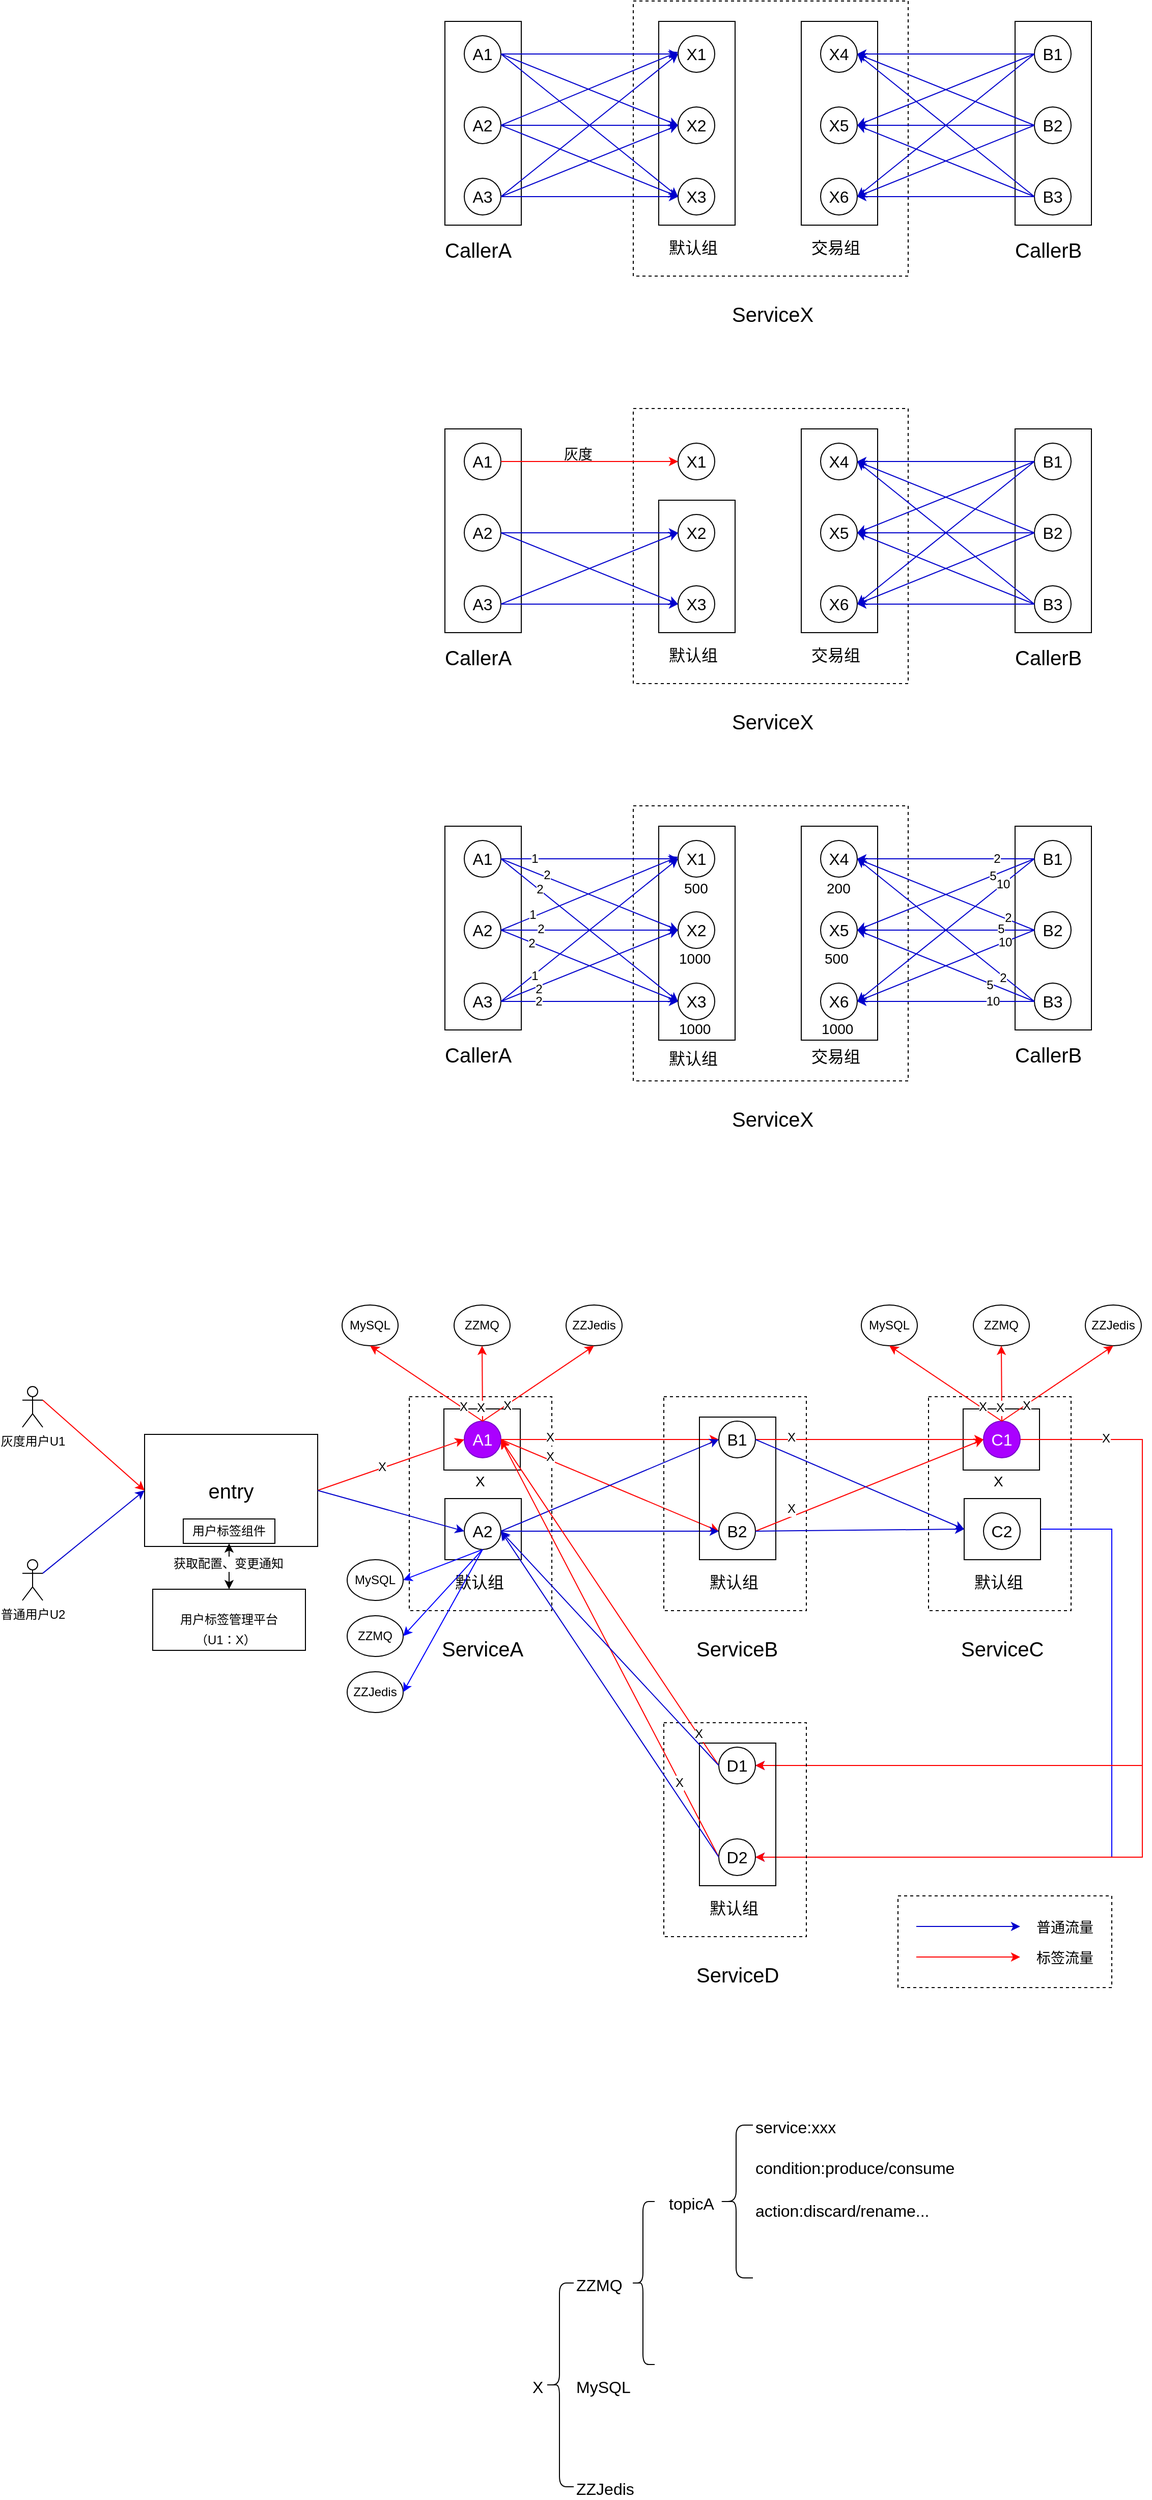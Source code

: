 <mxfile version="15.7.0" type="github">
  <diagram id="EXv9qr8ru3HA3uoRafgy" name="Page-1">
    <mxGraphModel dx="2142" dy="838" grid="1" gridSize="10" guides="1" tooltips="1" connect="1" arrows="1" fold="1" page="1" pageScale="1" pageWidth="827" pageHeight="1169" math="0" shadow="0">
      <root>
        <mxCell id="0" />
        <mxCell id="1" parent="0" />
        <mxCell id="ESM_SzRoG6mVUwhGZ91t-23" value="" style="rounded=0;whiteSpace=wrap;html=1;dashed=1;fillColor=none;" parent="1" vertex="1">
          <mxGeometry x="540" y="1910" width="210" height="90" as="geometry" />
        </mxCell>
        <mxCell id="uE8plDeLr__Q0l3qdPSv-274" value="" style="rounded=0;whiteSpace=wrap;html=1;fillColor=none;" parent="1" vertex="1">
          <mxGeometry x="604" y="1432" width="75" height="60" as="geometry" />
        </mxCell>
        <mxCell id="uE8plDeLr__Q0l3qdPSv-273" value="" style="rounded=0;whiteSpace=wrap;html=1;fillColor=none;" parent="1" vertex="1">
          <mxGeometry x="94" y="1432" width="75" height="60" as="geometry" />
        </mxCell>
        <mxCell id="uE8plDeLr__Q0l3qdPSv-158" value="" style="rounded=0;whiteSpace=wrap;html=1;fillColor=none;dashed=1;" parent="1" vertex="1">
          <mxGeometry x="60" y="1420" width="140" height="210" as="geometry" />
        </mxCell>
        <mxCell id="1Jk1m7-9sL2Hab15Abrz-1" value="" style="whiteSpace=wrap;html=1;aspect=fixed;fillColor=none;dashed=1;" parent="1" vertex="1">
          <mxGeometry x="280" y="50" width="270" height="270" as="geometry" />
        </mxCell>
        <mxCell id="1Jk1m7-9sL2Hab15Abrz-3" value="" style="rounded=0;whiteSpace=wrap;html=1;fillColor=none;" parent="1" vertex="1">
          <mxGeometry x="305" y="70" width="75" height="200" as="geometry" />
        </mxCell>
        <mxCell id="1Jk1m7-9sL2Hab15Abrz-2" value="&lt;font style=&quot;font-size: 16px&quot;&gt;X1&lt;/font&gt;" style="ellipse;whiteSpace=wrap;html=1;aspect=fixed;fillColor=none;" parent="1" vertex="1">
          <mxGeometry x="324" y="84" width="36" height="36" as="geometry" />
        </mxCell>
        <mxCell id="1Jk1m7-9sL2Hab15Abrz-7" value="&lt;font style=&quot;font-size: 16px&quot;&gt;X2&lt;/font&gt;" style="ellipse;whiteSpace=wrap;html=1;aspect=fixed;fillColor=none;" parent="1" vertex="1">
          <mxGeometry x="324" y="154" width="36" height="36" as="geometry" />
        </mxCell>
        <mxCell id="1Jk1m7-9sL2Hab15Abrz-8" value="&lt;font style=&quot;font-size: 16px&quot;&gt;X3&lt;/font&gt;" style="ellipse;whiteSpace=wrap;html=1;aspect=fixed;fillColor=none;" parent="1" vertex="1">
          <mxGeometry x="324" y="224" width="36" height="36" as="geometry" />
        </mxCell>
        <mxCell id="1Jk1m7-9sL2Hab15Abrz-9" value="&lt;font style=&quot;font-size: 16px&quot;&gt;默认组&lt;/font&gt;" style="text;html=1;resizable=0;points=[];autosize=1;align=left;verticalAlign=top;spacingTop=-4;" parent="1" vertex="1">
          <mxGeometry x="312.5" y="280" width="60" height="20" as="geometry" />
        </mxCell>
        <mxCell id="1Jk1m7-9sL2Hab15Abrz-10" value="" style="rounded=0;whiteSpace=wrap;html=1;fillColor=none;" parent="1" vertex="1">
          <mxGeometry x="445" y="70" width="75" height="200" as="geometry" />
        </mxCell>
        <mxCell id="1Jk1m7-9sL2Hab15Abrz-11" value="&lt;font style=&quot;font-size: 16px&quot;&gt;X4&lt;/font&gt;" style="ellipse;whiteSpace=wrap;html=1;aspect=fixed;fillColor=none;" parent="1" vertex="1">
          <mxGeometry x="464" y="84" width="36" height="36" as="geometry" />
        </mxCell>
        <mxCell id="1Jk1m7-9sL2Hab15Abrz-12" value="&lt;font style=&quot;font-size: 16px&quot;&gt;X5&lt;/font&gt;" style="ellipse;whiteSpace=wrap;html=1;aspect=fixed;fillColor=none;" parent="1" vertex="1">
          <mxGeometry x="464" y="154" width="36" height="36" as="geometry" />
        </mxCell>
        <mxCell id="1Jk1m7-9sL2Hab15Abrz-13" value="&lt;font style=&quot;font-size: 16px&quot;&gt;X6&lt;/font&gt;" style="ellipse;whiteSpace=wrap;html=1;aspect=fixed;fillColor=none;" parent="1" vertex="1">
          <mxGeometry x="464" y="224" width="36" height="36" as="geometry" />
        </mxCell>
        <mxCell id="1Jk1m7-9sL2Hab15Abrz-14" value="&lt;font style=&quot;font-size: 16px&quot;&gt;交易组&lt;/font&gt;" style="text;html=1;resizable=0;points=[];autosize=1;align=left;verticalAlign=top;spacingTop=-4;" parent="1" vertex="1">
          <mxGeometry x="452.5" y="280" width="60" height="20" as="geometry" />
        </mxCell>
        <mxCell id="1Jk1m7-9sL2Hab15Abrz-15" value="&lt;font style=&quot;font-size: 20px&quot;&gt;ServiceX&lt;/font&gt;" style="text;html=1;" parent="1" vertex="1">
          <mxGeometry x="375" y="339" width="80" height="30" as="geometry" />
        </mxCell>
        <mxCell id="1Jk1m7-9sL2Hab15Abrz-23" value="" style="rounded=0;whiteSpace=wrap;html=1;fillColor=none;" parent="1" vertex="1">
          <mxGeometry x="95" y="70" width="75" height="200" as="geometry" />
        </mxCell>
        <mxCell id="1Jk1m7-9sL2Hab15Abrz-24" value="&lt;font style=&quot;font-size: 16px&quot;&gt;A1&lt;/font&gt;" style="ellipse;whiteSpace=wrap;html=1;aspect=fixed;fillColor=none;" parent="1" vertex="1">
          <mxGeometry x="114" y="84" width="36" height="36" as="geometry" />
        </mxCell>
        <mxCell id="1Jk1m7-9sL2Hab15Abrz-25" value="&lt;span style=&quot;font-size: 16px&quot;&gt;A2&lt;/span&gt;" style="ellipse;whiteSpace=wrap;html=1;aspect=fixed;fillColor=none;" parent="1" vertex="1">
          <mxGeometry x="114" y="154" width="36" height="36" as="geometry" />
        </mxCell>
        <mxCell id="1Jk1m7-9sL2Hab15Abrz-26" value="&lt;span style=&quot;font-size: 16px&quot;&gt;A3&lt;/span&gt;" style="ellipse;whiteSpace=wrap;html=1;aspect=fixed;fillColor=none;" parent="1" vertex="1">
          <mxGeometry x="114" y="224" width="36" height="36" as="geometry" />
        </mxCell>
        <mxCell id="1Jk1m7-9sL2Hab15Abrz-27" value="&lt;font style=&quot;font-size: 20px&quot;&gt;CallerA&lt;/font&gt;" style="text;html=1;resizable=0;points=[];autosize=1;align=left;verticalAlign=top;spacingTop=-4;" parent="1" vertex="1">
          <mxGeometry x="92.5" y="280" width="80" height="20" as="geometry" />
        </mxCell>
        <mxCell id="1Jk1m7-9sL2Hab15Abrz-33" value="" style="endArrow=classic;html=1;strokeColor=#0000CC;exitX=1;exitY=0.5;exitDx=0;exitDy=0;entryX=0;entryY=0.5;entryDx=0;entryDy=0;" parent="1" source="1Jk1m7-9sL2Hab15Abrz-24" target="1Jk1m7-9sL2Hab15Abrz-2" edge="1">
          <mxGeometry width="50" height="50" relative="1" as="geometry">
            <mxPoint x="190" y="10" as="sourcePoint" />
            <mxPoint x="240" y="-40" as="targetPoint" />
          </mxGeometry>
        </mxCell>
        <mxCell id="1Jk1m7-9sL2Hab15Abrz-34" value="" style="endArrow=classic;html=1;strokeColor=#0000CC;exitX=1;exitY=0.5;exitDx=0;exitDy=0;entryX=0;entryY=0.5;entryDx=0;entryDy=0;" parent="1" source="1Jk1m7-9sL2Hab15Abrz-24" target="1Jk1m7-9sL2Hab15Abrz-7" edge="1">
          <mxGeometry width="50" height="50" relative="1" as="geometry">
            <mxPoint x="160" y="112" as="sourcePoint" />
            <mxPoint x="334" y="112" as="targetPoint" />
          </mxGeometry>
        </mxCell>
        <mxCell id="1Jk1m7-9sL2Hab15Abrz-35" value="" style="endArrow=classic;html=1;strokeColor=#0000CC;exitX=1;exitY=0.5;exitDx=0;exitDy=0;entryX=0;entryY=0.5;entryDx=0;entryDy=0;" parent="1" source="1Jk1m7-9sL2Hab15Abrz-24" target="1Jk1m7-9sL2Hab15Abrz-8" edge="1">
          <mxGeometry width="50" height="50" relative="1" as="geometry">
            <mxPoint x="160" y="112" as="sourcePoint" />
            <mxPoint x="334" y="182" as="targetPoint" />
          </mxGeometry>
        </mxCell>
        <mxCell id="1Jk1m7-9sL2Hab15Abrz-36" value="" style="endArrow=classic;html=1;strokeColor=#0000CC;exitX=1;exitY=0.5;exitDx=0;exitDy=0;" parent="1" source="1Jk1m7-9sL2Hab15Abrz-25" edge="1">
          <mxGeometry width="50" height="50" relative="1" as="geometry">
            <mxPoint x="150" y="112" as="sourcePoint" />
            <mxPoint x="324" y="100" as="targetPoint" />
          </mxGeometry>
        </mxCell>
        <mxCell id="1Jk1m7-9sL2Hab15Abrz-37" value="" style="endArrow=classic;html=1;strokeColor=#0000CC;exitX=1;exitY=0.5;exitDx=0;exitDy=0;entryX=0;entryY=0.5;entryDx=0;entryDy=0;" parent="1" source="1Jk1m7-9sL2Hab15Abrz-25" target="1Jk1m7-9sL2Hab15Abrz-7" edge="1">
          <mxGeometry width="50" height="50" relative="1" as="geometry">
            <mxPoint x="160" y="182" as="sourcePoint" />
            <mxPoint x="334" y="110" as="targetPoint" />
          </mxGeometry>
        </mxCell>
        <mxCell id="1Jk1m7-9sL2Hab15Abrz-38" value="" style="endArrow=classic;html=1;strokeColor=#0000CC;exitX=1;exitY=0.5;exitDx=0;exitDy=0;entryX=0;entryY=0.5;entryDx=0;entryDy=0;" parent="1" source="1Jk1m7-9sL2Hab15Abrz-25" target="1Jk1m7-9sL2Hab15Abrz-8" edge="1">
          <mxGeometry width="50" height="50" relative="1" as="geometry">
            <mxPoint x="160" y="182" as="sourcePoint" />
            <mxPoint x="334" y="182" as="targetPoint" />
          </mxGeometry>
        </mxCell>
        <mxCell id="1Jk1m7-9sL2Hab15Abrz-39" value="" style="endArrow=classic;html=1;strokeColor=#0000CC;exitX=1;exitY=0.5;exitDx=0;exitDy=0;entryX=0;entryY=0.5;entryDx=0;entryDy=0;" parent="1" source="1Jk1m7-9sL2Hab15Abrz-26" target="1Jk1m7-9sL2Hab15Abrz-2" edge="1">
          <mxGeometry width="50" height="50" relative="1" as="geometry">
            <mxPoint x="160" y="182" as="sourcePoint" />
            <mxPoint x="334" y="252" as="targetPoint" />
          </mxGeometry>
        </mxCell>
        <mxCell id="1Jk1m7-9sL2Hab15Abrz-40" value="" style="endArrow=classic;html=1;strokeColor=#0000CC;exitX=1;exitY=0.5;exitDx=0;exitDy=0;entryX=0;entryY=0.5;entryDx=0;entryDy=0;" parent="1" source="1Jk1m7-9sL2Hab15Abrz-26" target="1Jk1m7-9sL2Hab15Abrz-7" edge="1">
          <mxGeometry width="50" height="50" relative="1" as="geometry">
            <mxPoint x="160" y="252" as="sourcePoint" />
            <mxPoint x="334" y="112" as="targetPoint" />
          </mxGeometry>
        </mxCell>
        <mxCell id="1Jk1m7-9sL2Hab15Abrz-41" value="" style="endArrow=classic;html=1;strokeColor=#0000CC;exitX=1;exitY=0.5;exitDx=0;exitDy=0;entryX=0;entryY=0.5;entryDx=0;entryDy=0;" parent="1" source="1Jk1m7-9sL2Hab15Abrz-26" target="1Jk1m7-9sL2Hab15Abrz-8" edge="1">
          <mxGeometry width="50" height="50" relative="1" as="geometry">
            <mxPoint x="160" y="252" as="sourcePoint" />
            <mxPoint x="334" y="182" as="targetPoint" />
          </mxGeometry>
        </mxCell>
        <mxCell id="1Jk1m7-9sL2Hab15Abrz-42" value="" style="rounded=0;whiteSpace=wrap;html=1;fillColor=none;" parent="1" vertex="1">
          <mxGeometry x="655" y="70" width="75" height="200" as="geometry" />
        </mxCell>
        <mxCell id="1Jk1m7-9sL2Hab15Abrz-43" value="&lt;font style=&quot;font-size: 16px&quot;&gt;B1&lt;/font&gt;" style="ellipse;whiteSpace=wrap;html=1;aspect=fixed;fillColor=none;" parent="1" vertex="1">
          <mxGeometry x="674" y="84" width="36" height="36" as="geometry" />
        </mxCell>
        <mxCell id="1Jk1m7-9sL2Hab15Abrz-44" value="&lt;span style=&quot;font-size: 16px&quot;&gt;B2&lt;/span&gt;" style="ellipse;whiteSpace=wrap;html=1;aspect=fixed;fillColor=none;" parent="1" vertex="1">
          <mxGeometry x="674" y="154" width="36" height="36" as="geometry" />
        </mxCell>
        <mxCell id="1Jk1m7-9sL2Hab15Abrz-45" value="&lt;span style=&quot;font-size: 16px&quot;&gt;B3&lt;/span&gt;" style="ellipse;whiteSpace=wrap;html=1;aspect=fixed;fillColor=none;" parent="1" vertex="1">
          <mxGeometry x="674" y="224" width="36" height="36" as="geometry" />
        </mxCell>
        <mxCell id="1Jk1m7-9sL2Hab15Abrz-46" value="&lt;font style=&quot;font-size: 20px&quot;&gt;CallerB&lt;/font&gt;" style="text;html=1;resizable=0;points=[];autosize=1;align=left;verticalAlign=top;spacingTop=-4;" parent="1" vertex="1">
          <mxGeometry x="652.5" y="280" width="80" height="20" as="geometry" />
        </mxCell>
        <mxCell id="1Jk1m7-9sL2Hab15Abrz-47" value="" style="endArrow=classic;html=1;strokeColor=#0000CC;exitX=0;exitY=0.5;exitDx=0;exitDy=0;entryX=1;entryY=0.5;entryDx=0;entryDy=0;" parent="1" source="1Jk1m7-9sL2Hab15Abrz-43" target="1Jk1m7-9sL2Hab15Abrz-11" edge="1">
          <mxGeometry width="50" height="50" relative="1" as="geometry">
            <mxPoint x="600" y="354" as="sourcePoint" />
            <mxPoint x="774" y="354" as="targetPoint" />
          </mxGeometry>
        </mxCell>
        <mxCell id="1Jk1m7-9sL2Hab15Abrz-48" value="" style="endArrow=classic;html=1;strokeColor=#0000CC;exitX=0;exitY=0.5;exitDx=0;exitDy=0;entryX=1;entryY=0.5;entryDx=0;entryDy=0;" parent="1" source="1Jk1m7-9sL2Hab15Abrz-44" target="1Jk1m7-9sL2Hab15Abrz-11" edge="1">
          <mxGeometry width="50" height="50" relative="1" as="geometry">
            <mxPoint x="684" y="112" as="sourcePoint" />
            <mxPoint x="510" y="112" as="targetPoint" />
          </mxGeometry>
        </mxCell>
        <mxCell id="1Jk1m7-9sL2Hab15Abrz-49" value="" style="endArrow=classic;html=1;strokeColor=#0000CC;exitX=0;exitY=0.5;exitDx=0;exitDy=0;entryX=1;entryY=0.5;entryDx=0;entryDy=0;" parent="1" source="1Jk1m7-9sL2Hab15Abrz-45" target="1Jk1m7-9sL2Hab15Abrz-11" edge="1">
          <mxGeometry width="50" height="50" relative="1" as="geometry">
            <mxPoint x="684" y="182" as="sourcePoint" />
            <mxPoint x="510" y="112" as="targetPoint" />
          </mxGeometry>
        </mxCell>
        <mxCell id="1Jk1m7-9sL2Hab15Abrz-50" value="" style="endArrow=classic;html=1;strokeColor=#0000CC;entryX=1;entryY=0.5;entryDx=0;entryDy=0;exitX=0;exitY=0.5;exitDx=0;exitDy=0;" parent="1" source="1Jk1m7-9sL2Hab15Abrz-43" target="1Jk1m7-9sL2Hab15Abrz-12" edge="1">
          <mxGeometry width="50" height="50" relative="1" as="geometry">
            <mxPoint x="640" y="120" as="sourcePoint" />
            <mxPoint x="510" y="112" as="targetPoint" />
          </mxGeometry>
        </mxCell>
        <mxCell id="1Jk1m7-9sL2Hab15Abrz-51" value="" style="endArrow=classic;html=1;strokeColor=#0000CC;entryX=1;entryY=0.5;entryDx=0;entryDy=0;exitX=0;exitY=0.5;exitDx=0;exitDy=0;" parent="1" source="1Jk1m7-9sL2Hab15Abrz-44" target="1Jk1m7-9sL2Hab15Abrz-12" edge="1">
          <mxGeometry width="50" height="50" relative="1" as="geometry">
            <mxPoint x="684" y="112" as="sourcePoint" />
            <mxPoint x="510" y="182" as="targetPoint" />
          </mxGeometry>
        </mxCell>
        <mxCell id="1Jk1m7-9sL2Hab15Abrz-52" value="" style="endArrow=classic;html=1;strokeColor=#0000CC;entryX=1;entryY=0.5;entryDx=0;entryDy=0;exitX=0;exitY=0.5;exitDx=0;exitDy=0;" parent="1" source="1Jk1m7-9sL2Hab15Abrz-44" target="1Jk1m7-9sL2Hab15Abrz-13" edge="1">
          <mxGeometry width="50" height="50" relative="1" as="geometry">
            <mxPoint x="684" y="182" as="sourcePoint" />
            <mxPoint x="510" y="182" as="targetPoint" />
          </mxGeometry>
        </mxCell>
        <mxCell id="1Jk1m7-9sL2Hab15Abrz-53" value="" style="endArrow=classic;html=1;strokeColor=#0000CC;entryX=1;entryY=0.5;entryDx=0;entryDy=0;exitX=0;exitY=0.5;exitDx=0;exitDy=0;" parent="1" source="1Jk1m7-9sL2Hab15Abrz-43" target="1Jk1m7-9sL2Hab15Abrz-13" edge="1">
          <mxGeometry width="50" height="50" relative="1" as="geometry">
            <mxPoint x="684" y="182" as="sourcePoint" />
            <mxPoint x="510" y="252" as="targetPoint" />
          </mxGeometry>
        </mxCell>
        <mxCell id="1Jk1m7-9sL2Hab15Abrz-54" value="" style="endArrow=classic;html=1;strokeColor=#0000CC;exitX=0;exitY=0.5;exitDx=0;exitDy=0;entryX=1;entryY=0.5;entryDx=0;entryDy=0;" parent="1" source="1Jk1m7-9sL2Hab15Abrz-45" target="1Jk1m7-9sL2Hab15Abrz-12" edge="1">
          <mxGeometry width="50" height="50" relative="1" as="geometry">
            <mxPoint x="684" y="252" as="sourcePoint" />
            <mxPoint x="510" y="112" as="targetPoint" />
          </mxGeometry>
        </mxCell>
        <mxCell id="1Jk1m7-9sL2Hab15Abrz-55" value="" style="endArrow=classic;html=1;strokeColor=#0000CC;exitX=0;exitY=0.5;exitDx=0;exitDy=0;entryX=1;entryY=0.5;entryDx=0;entryDy=0;" parent="1" source="1Jk1m7-9sL2Hab15Abrz-45" target="1Jk1m7-9sL2Hab15Abrz-13" edge="1">
          <mxGeometry width="50" height="50" relative="1" as="geometry">
            <mxPoint x="684" y="252" as="sourcePoint" />
            <mxPoint x="510" y="182" as="targetPoint" />
          </mxGeometry>
        </mxCell>
        <mxCell id="uE8plDeLr__Q0l3qdPSv-1" value="" style="whiteSpace=wrap;html=1;aspect=fixed;fillColor=none;dashed=1;" parent="1" vertex="1">
          <mxGeometry x="280" y="450" width="270" height="270" as="geometry" />
        </mxCell>
        <mxCell id="uE8plDeLr__Q0l3qdPSv-2" value="" style="rounded=0;whiteSpace=wrap;html=1;fillColor=none;" parent="1" vertex="1">
          <mxGeometry x="305" y="540" width="75" height="130" as="geometry" />
        </mxCell>
        <mxCell id="uE8plDeLr__Q0l3qdPSv-3" value="&lt;font style=&quot;font-size: 16px&quot;&gt;X1&lt;/font&gt;" style="ellipse;whiteSpace=wrap;html=1;aspect=fixed;fillColor=none;" parent="1" vertex="1">
          <mxGeometry x="324" y="484" width="36" height="36" as="geometry" />
        </mxCell>
        <mxCell id="uE8plDeLr__Q0l3qdPSv-4" value="&lt;font style=&quot;font-size: 16px&quot;&gt;X2&lt;/font&gt;" style="ellipse;whiteSpace=wrap;html=1;aspect=fixed;fillColor=none;" parent="1" vertex="1">
          <mxGeometry x="324" y="554" width="36" height="36" as="geometry" />
        </mxCell>
        <mxCell id="uE8plDeLr__Q0l3qdPSv-5" value="&lt;font style=&quot;font-size: 16px&quot;&gt;X3&lt;/font&gt;" style="ellipse;whiteSpace=wrap;html=1;aspect=fixed;fillColor=none;" parent="1" vertex="1">
          <mxGeometry x="324" y="624" width="36" height="36" as="geometry" />
        </mxCell>
        <mxCell id="uE8plDeLr__Q0l3qdPSv-6" value="&lt;font style=&quot;font-size: 16px&quot;&gt;默认组&lt;/font&gt;" style="text;html=1;resizable=0;points=[];autosize=1;align=left;verticalAlign=top;spacingTop=-4;" parent="1" vertex="1">
          <mxGeometry x="312.5" y="680" width="60" height="20" as="geometry" />
        </mxCell>
        <mxCell id="uE8plDeLr__Q0l3qdPSv-7" value="" style="rounded=0;whiteSpace=wrap;html=1;fillColor=none;" parent="1" vertex="1">
          <mxGeometry x="445" y="470" width="75" height="200" as="geometry" />
        </mxCell>
        <mxCell id="uE8plDeLr__Q0l3qdPSv-8" value="&lt;font style=&quot;font-size: 16px&quot;&gt;X4&lt;/font&gt;" style="ellipse;whiteSpace=wrap;html=1;aspect=fixed;fillColor=none;" parent="1" vertex="1">
          <mxGeometry x="464" y="484" width="36" height="36" as="geometry" />
        </mxCell>
        <mxCell id="uE8plDeLr__Q0l3qdPSv-9" value="&lt;font style=&quot;font-size: 16px&quot;&gt;X5&lt;/font&gt;" style="ellipse;whiteSpace=wrap;html=1;aspect=fixed;fillColor=none;" parent="1" vertex="1">
          <mxGeometry x="464" y="554" width="36" height="36" as="geometry" />
        </mxCell>
        <mxCell id="uE8plDeLr__Q0l3qdPSv-10" value="&lt;font style=&quot;font-size: 16px&quot;&gt;X6&lt;/font&gt;" style="ellipse;whiteSpace=wrap;html=1;aspect=fixed;fillColor=none;" parent="1" vertex="1">
          <mxGeometry x="464" y="624" width="36" height="36" as="geometry" />
        </mxCell>
        <mxCell id="uE8plDeLr__Q0l3qdPSv-11" value="&lt;font style=&quot;font-size: 16px&quot;&gt;交易组&lt;/font&gt;" style="text;html=1;resizable=0;points=[];autosize=1;align=left;verticalAlign=top;spacingTop=-4;" parent="1" vertex="1">
          <mxGeometry x="452.5" y="680" width="60" height="20" as="geometry" />
        </mxCell>
        <mxCell id="uE8plDeLr__Q0l3qdPSv-12" value="&lt;font style=&quot;font-size: 20px&quot;&gt;ServiceX&lt;/font&gt;" style="text;html=1;" parent="1" vertex="1">
          <mxGeometry x="375" y="739" width="80" height="30" as="geometry" />
        </mxCell>
        <mxCell id="uE8plDeLr__Q0l3qdPSv-13" value="" style="rounded=0;whiteSpace=wrap;html=1;fillColor=none;" parent="1" vertex="1">
          <mxGeometry x="95" y="470" width="75" height="200" as="geometry" />
        </mxCell>
        <mxCell id="uE8plDeLr__Q0l3qdPSv-14" value="&lt;font style=&quot;font-size: 16px&quot;&gt;A1&lt;/font&gt;" style="ellipse;whiteSpace=wrap;html=1;aspect=fixed;fillColor=none;" parent="1" vertex="1">
          <mxGeometry x="114" y="484" width="36" height="36" as="geometry" />
        </mxCell>
        <mxCell id="uE8plDeLr__Q0l3qdPSv-15" value="&lt;span style=&quot;font-size: 16px&quot;&gt;A2&lt;/span&gt;" style="ellipse;whiteSpace=wrap;html=1;aspect=fixed;fillColor=none;" parent="1" vertex="1">
          <mxGeometry x="114" y="554" width="36" height="36" as="geometry" />
        </mxCell>
        <mxCell id="uE8plDeLr__Q0l3qdPSv-16" value="&lt;span style=&quot;font-size: 16px&quot;&gt;A3&lt;/span&gt;" style="ellipse;whiteSpace=wrap;html=1;aspect=fixed;fillColor=none;" parent="1" vertex="1">
          <mxGeometry x="114" y="624" width="36" height="36" as="geometry" />
        </mxCell>
        <mxCell id="uE8plDeLr__Q0l3qdPSv-17" value="&lt;font style=&quot;font-size: 20px&quot;&gt;CallerA&lt;/font&gt;" style="text;html=1;resizable=0;points=[];autosize=1;align=left;verticalAlign=top;spacingTop=-4;" parent="1" vertex="1">
          <mxGeometry x="92.5" y="680" width="80" height="20" as="geometry" />
        </mxCell>
        <mxCell id="uE8plDeLr__Q0l3qdPSv-18" value="" style="endArrow=classic;html=1;strokeColor=#FF0000;exitX=1;exitY=0.5;exitDx=0;exitDy=0;entryX=0;entryY=0.5;entryDx=0;entryDy=0;" parent="1" source="uE8plDeLr__Q0l3qdPSv-14" target="uE8plDeLr__Q0l3qdPSv-3" edge="1">
          <mxGeometry width="50" height="50" relative="1" as="geometry">
            <mxPoint x="190" y="410" as="sourcePoint" />
            <mxPoint x="240" y="360" as="targetPoint" />
          </mxGeometry>
        </mxCell>
        <mxCell id="uE8plDeLr__Q0l3qdPSv-22" value="" style="endArrow=classic;html=1;strokeColor=#0000CC;exitX=1;exitY=0.5;exitDx=0;exitDy=0;entryX=0;entryY=0.5;entryDx=0;entryDy=0;" parent="1" source="uE8plDeLr__Q0l3qdPSv-15" target="uE8plDeLr__Q0l3qdPSv-4" edge="1">
          <mxGeometry width="50" height="50" relative="1" as="geometry">
            <mxPoint x="160" y="582" as="sourcePoint" />
            <mxPoint x="334" y="510" as="targetPoint" />
          </mxGeometry>
        </mxCell>
        <mxCell id="uE8plDeLr__Q0l3qdPSv-23" value="" style="endArrow=classic;html=1;strokeColor=#0000CC;exitX=1;exitY=0.5;exitDx=0;exitDy=0;entryX=0;entryY=0.5;entryDx=0;entryDy=0;" parent="1" source="uE8plDeLr__Q0l3qdPSv-15" target="uE8plDeLr__Q0l3qdPSv-5" edge="1">
          <mxGeometry width="50" height="50" relative="1" as="geometry">
            <mxPoint x="160" y="582" as="sourcePoint" />
            <mxPoint x="334" y="582" as="targetPoint" />
          </mxGeometry>
        </mxCell>
        <mxCell id="uE8plDeLr__Q0l3qdPSv-25" value="" style="endArrow=classic;html=1;strokeColor=#0000CC;exitX=1;exitY=0.5;exitDx=0;exitDy=0;entryX=0;entryY=0.5;entryDx=0;entryDy=0;" parent="1" source="uE8plDeLr__Q0l3qdPSv-16" target="uE8plDeLr__Q0l3qdPSv-4" edge="1">
          <mxGeometry width="50" height="50" relative="1" as="geometry">
            <mxPoint x="160" y="652" as="sourcePoint" />
            <mxPoint x="334" y="512" as="targetPoint" />
          </mxGeometry>
        </mxCell>
        <mxCell id="uE8plDeLr__Q0l3qdPSv-26" value="" style="endArrow=classic;html=1;strokeColor=#0000CC;exitX=1;exitY=0.5;exitDx=0;exitDy=0;entryX=0;entryY=0.5;entryDx=0;entryDy=0;" parent="1" source="uE8plDeLr__Q0l3qdPSv-16" target="uE8plDeLr__Q0l3qdPSv-5" edge="1">
          <mxGeometry width="50" height="50" relative="1" as="geometry">
            <mxPoint x="160" y="652" as="sourcePoint" />
            <mxPoint x="334" y="582" as="targetPoint" />
          </mxGeometry>
        </mxCell>
        <mxCell id="uE8plDeLr__Q0l3qdPSv-27" value="" style="rounded=0;whiteSpace=wrap;html=1;fillColor=none;" parent="1" vertex="1">
          <mxGeometry x="655" y="470" width="75" height="200" as="geometry" />
        </mxCell>
        <mxCell id="uE8plDeLr__Q0l3qdPSv-28" value="&lt;font style=&quot;font-size: 16px&quot;&gt;B1&lt;/font&gt;" style="ellipse;whiteSpace=wrap;html=1;aspect=fixed;fillColor=none;" parent="1" vertex="1">
          <mxGeometry x="674" y="484" width="36" height="36" as="geometry" />
        </mxCell>
        <mxCell id="uE8plDeLr__Q0l3qdPSv-29" value="&lt;span style=&quot;font-size: 16px&quot;&gt;B2&lt;/span&gt;" style="ellipse;whiteSpace=wrap;html=1;aspect=fixed;fillColor=none;" parent="1" vertex="1">
          <mxGeometry x="674" y="554" width="36" height="36" as="geometry" />
        </mxCell>
        <mxCell id="uE8plDeLr__Q0l3qdPSv-30" value="&lt;span style=&quot;font-size: 16px&quot;&gt;B3&lt;/span&gt;" style="ellipse;whiteSpace=wrap;html=1;aspect=fixed;fillColor=none;" parent="1" vertex="1">
          <mxGeometry x="674" y="624" width="36" height="36" as="geometry" />
        </mxCell>
        <mxCell id="uE8plDeLr__Q0l3qdPSv-31" value="&lt;font style=&quot;font-size: 20px&quot;&gt;CallerB&lt;/font&gt;" style="text;html=1;resizable=0;points=[];autosize=1;align=left;verticalAlign=top;spacingTop=-4;" parent="1" vertex="1">
          <mxGeometry x="652.5" y="680" width="80" height="20" as="geometry" />
        </mxCell>
        <mxCell id="uE8plDeLr__Q0l3qdPSv-32" value="" style="endArrow=classic;html=1;strokeColor=#0000CC;exitX=0;exitY=0.5;exitDx=0;exitDy=0;entryX=1;entryY=0.5;entryDx=0;entryDy=0;" parent="1" source="uE8plDeLr__Q0l3qdPSv-28" target="uE8plDeLr__Q0l3qdPSv-8" edge="1">
          <mxGeometry width="50" height="50" relative="1" as="geometry">
            <mxPoint x="600" y="754" as="sourcePoint" />
            <mxPoint x="774" y="754" as="targetPoint" />
          </mxGeometry>
        </mxCell>
        <mxCell id="uE8plDeLr__Q0l3qdPSv-33" value="" style="endArrow=classic;html=1;strokeColor=#0000CC;exitX=0;exitY=0.5;exitDx=0;exitDy=0;entryX=1;entryY=0.5;entryDx=0;entryDy=0;" parent="1" source="uE8plDeLr__Q0l3qdPSv-29" target="uE8plDeLr__Q0l3qdPSv-8" edge="1">
          <mxGeometry width="50" height="50" relative="1" as="geometry">
            <mxPoint x="684" y="512" as="sourcePoint" />
            <mxPoint x="510" y="512" as="targetPoint" />
          </mxGeometry>
        </mxCell>
        <mxCell id="uE8plDeLr__Q0l3qdPSv-34" value="" style="endArrow=classic;html=1;strokeColor=#0000CC;exitX=0;exitY=0.5;exitDx=0;exitDy=0;entryX=1;entryY=0.5;entryDx=0;entryDy=0;" parent="1" source="uE8plDeLr__Q0l3qdPSv-30" target="uE8plDeLr__Q0l3qdPSv-8" edge="1">
          <mxGeometry width="50" height="50" relative="1" as="geometry">
            <mxPoint x="684" y="582" as="sourcePoint" />
            <mxPoint x="510" y="512" as="targetPoint" />
          </mxGeometry>
        </mxCell>
        <mxCell id="uE8plDeLr__Q0l3qdPSv-35" value="" style="endArrow=classic;html=1;strokeColor=#0000CC;entryX=1;entryY=0.5;entryDx=0;entryDy=0;exitX=0;exitY=0.5;exitDx=0;exitDy=0;" parent="1" source="uE8plDeLr__Q0l3qdPSv-28" target="uE8plDeLr__Q0l3qdPSv-9" edge="1">
          <mxGeometry width="50" height="50" relative="1" as="geometry">
            <mxPoint x="640" y="520" as="sourcePoint" />
            <mxPoint x="510" y="512" as="targetPoint" />
          </mxGeometry>
        </mxCell>
        <mxCell id="uE8plDeLr__Q0l3qdPSv-36" value="" style="endArrow=classic;html=1;strokeColor=#0000CC;entryX=1;entryY=0.5;entryDx=0;entryDy=0;exitX=0;exitY=0.5;exitDx=0;exitDy=0;" parent="1" source="uE8plDeLr__Q0l3qdPSv-29" target="uE8plDeLr__Q0l3qdPSv-9" edge="1">
          <mxGeometry width="50" height="50" relative="1" as="geometry">
            <mxPoint x="684" y="512" as="sourcePoint" />
            <mxPoint x="510" y="582" as="targetPoint" />
          </mxGeometry>
        </mxCell>
        <mxCell id="uE8plDeLr__Q0l3qdPSv-37" value="" style="endArrow=classic;html=1;strokeColor=#0000CC;entryX=1;entryY=0.5;entryDx=0;entryDy=0;exitX=0;exitY=0.5;exitDx=0;exitDy=0;" parent="1" source="uE8plDeLr__Q0l3qdPSv-29" target="uE8plDeLr__Q0l3qdPSv-10" edge="1">
          <mxGeometry width="50" height="50" relative="1" as="geometry">
            <mxPoint x="684" y="582" as="sourcePoint" />
            <mxPoint x="510" y="582" as="targetPoint" />
          </mxGeometry>
        </mxCell>
        <mxCell id="uE8plDeLr__Q0l3qdPSv-38" value="" style="endArrow=classic;html=1;strokeColor=#0000CC;entryX=1;entryY=0.5;entryDx=0;entryDy=0;exitX=0;exitY=0.5;exitDx=0;exitDy=0;" parent="1" source="uE8plDeLr__Q0l3qdPSv-28" target="uE8plDeLr__Q0l3qdPSv-10" edge="1">
          <mxGeometry width="50" height="50" relative="1" as="geometry">
            <mxPoint x="684" y="582" as="sourcePoint" />
            <mxPoint x="510" y="652" as="targetPoint" />
          </mxGeometry>
        </mxCell>
        <mxCell id="uE8plDeLr__Q0l3qdPSv-39" value="" style="endArrow=classic;html=1;strokeColor=#0000CC;exitX=0;exitY=0.5;exitDx=0;exitDy=0;entryX=1;entryY=0.5;entryDx=0;entryDy=0;" parent="1" source="uE8plDeLr__Q0l3qdPSv-30" target="uE8plDeLr__Q0l3qdPSv-9" edge="1">
          <mxGeometry width="50" height="50" relative="1" as="geometry">
            <mxPoint x="684" y="652" as="sourcePoint" />
            <mxPoint x="510" y="512" as="targetPoint" />
          </mxGeometry>
        </mxCell>
        <mxCell id="uE8plDeLr__Q0l3qdPSv-40" value="" style="endArrow=classic;html=1;strokeColor=#0000CC;exitX=0;exitY=0.5;exitDx=0;exitDy=0;entryX=1;entryY=0.5;entryDx=0;entryDy=0;" parent="1" source="uE8plDeLr__Q0l3qdPSv-30" target="uE8plDeLr__Q0l3qdPSv-10" edge="1">
          <mxGeometry width="50" height="50" relative="1" as="geometry">
            <mxPoint x="684" y="652" as="sourcePoint" />
            <mxPoint x="510" y="582" as="targetPoint" />
          </mxGeometry>
        </mxCell>
        <mxCell id="uE8plDeLr__Q0l3qdPSv-41" value="&lt;font style=&quot;font-size: 14px&quot;&gt;灰度&lt;/font&gt;" style="text;html=1;resizable=0;points=[];autosize=1;align=left;verticalAlign=top;spacingTop=-4;" parent="1" vertex="1">
          <mxGeometry x="210" y="484" width="40" height="20" as="geometry" />
        </mxCell>
        <mxCell id="uE8plDeLr__Q0l3qdPSv-42" value="" style="whiteSpace=wrap;html=1;aspect=fixed;fillColor=none;dashed=1;" parent="1" vertex="1">
          <mxGeometry x="280" y="840" width="270" height="270" as="geometry" />
        </mxCell>
        <mxCell id="uE8plDeLr__Q0l3qdPSv-43" value="" style="rounded=0;whiteSpace=wrap;html=1;fillColor=none;" parent="1" vertex="1">
          <mxGeometry x="305" y="860" width="75" height="210" as="geometry" />
        </mxCell>
        <mxCell id="uE8plDeLr__Q0l3qdPSv-44" value="&lt;font style=&quot;font-size: 16px&quot;&gt;X1&lt;/font&gt;" style="ellipse;whiteSpace=wrap;html=1;aspect=fixed;fillColor=none;" parent="1" vertex="1">
          <mxGeometry x="324" y="874" width="36" height="36" as="geometry" />
        </mxCell>
        <mxCell id="uE8plDeLr__Q0l3qdPSv-45" value="&lt;font style=&quot;font-size: 16px&quot;&gt;X2&lt;/font&gt;" style="ellipse;whiteSpace=wrap;html=1;aspect=fixed;fillColor=none;" parent="1" vertex="1">
          <mxGeometry x="324" y="944" width="36" height="36" as="geometry" />
        </mxCell>
        <mxCell id="uE8plDeLr__Q0l3qdPSv-46" value="&lt;font style=&quot;font-size: 16px&quot;&gt;X3&lt;/font&gt;" style="ellipse;whiteSpace=wrap;html=1;aspect=fixed;fillColor=none;" parent="1" vertex="1">
          <mxGeometry x="324" y="1014" width="36" height="36" as="geometry" />
        </mxCell>
        <mxCell id="uE8plDeLr__Q0l3qdPSv-47" value="&lt;font style=&quot;font-size: 16px&quot;&gt;默认组&lt;/font&gt;" style="text;html=1;resizable=0;points=[];autosize=1;align=left;verticalAlign=top;spacingTop=-4;" parent="1" vertex="1">
          <mxGeometry x="312.5" y="1076" width="60" height="20" as="geometry" />
        </mxCell>
        <mxCell id="uE8plDeLr__Q0l3qdPSv-48" value="" style="rounded=0;whiteSpace=wrap;html=1;fillColor=none;" parent="1" vertex="1">
          <mxGeometry x="445" y="860" width="75" height="210" as="geometry" />
        </mxCell>
        <mxCell id="uE8plDeLr__Q0l3qdPSv-49" value="&lt;font style=&quot;font-size: 16px&quot;&gt;X4&lt;/font&gt;" style="ellipse;whiteSpace=wrap;html=1;aspect=fixed;fillColor=none;" parent="1" vertex="1">
          <mxGeometry x="464" y="874" width="36" height="36" as="geometry" />
        </mxCell>
        <mxCell id="uE8plDeLr__Q0l3qdPSv-50" value="&lt;font style=&quot;font-size: 16px&quot;&gt;X5&lt;/font&gt;" style="ellipse;whiteSpace=wrap;html=1;aspect=fixed;fillColor=none;" parent="1" vertex="1">
          <mxGeometry x="464" y="944" width="36" height="36" as="geometry" />
        </mxCell>
        <mxCell id="uE8plDeLr__Q0l3qdPSv-51" value="&lt;font style=&quot;font-size: 16px&quot;&gt;X6&lt;/font&gt;" style="ellipse;whiteSpace=wrap;html=1;aspect=fixed;fillColor=none;" parent="1" vertex="1">
          <mxGeometry x="464" y="1014" width="36" height="36" as="geometry" />
        </mxCell>
        <mxCell id="uE8plDeLr__Q0l3qdPSv-52" value="&lt;font style=&quot;font-size: 16px&quot;&gt;交易组&lt;/font&gt;" style="text;html=1;resizable=0;points=[];autosize=1;align=left;verticalAlign=top;spacingTop=-4;" parent="1" vertex="1">
          <mxGeometry x="452.5" y="1074" width="60" height="20" as="geometry" />
        </mxCell>
        <mxCell id="uE8plDeLr__Q0l3qdPSv-53" value="&lt;font style=&quot;font-size: 20px&quot;&gt;ServiceX&lt;/font&gt;" style="text;html=1;" parent="1" vertex="1">
          <mxGeometry x="375" y="1129" width="80" height="30" as="geometry" />
        </mxCell>
        <mxCell id="uE8plDeLr__Q0l3qdPSv-54" value="" style="rounded=0;whiteSpace=wrap;html=1;fillColor=none;" parent="1" vertex="1">
          <mxGeometry x="95" y="860" width="75" height="200" as="geometry" />
        </mxCell>
        <mxCell id="uE8plDeLr__Q0l3qdPSv-55" value="&lt;font style=&quot;font-size: 16px&quot;&gt;A1&lt;/font&gt;" style="ellipse;whiteSpace=wrap;html=1;aspect=fixed;fillColor=none;" parent="1" vertex="1">
          <mxGeometry x="114" y="874" width="36" height="36" as="geometry" />
        </mxCell>
        <mxCell id="uE8plDeLr__Q0l3qdPSv-56" value="&lt;span style=&quot;font-size: 16px&quot;&gt;A2&lt;/span&gt;" style="ellipse;whiteSpace=wrap;html=1;aspect=fixed;fillColor=none;" parent="1" vertex="1">
          <mxGeometry x="114" y="944" width="36" height="36" as="geometry" />
        </mxCell>
        <mxCell id="uE8plDeLr__Q0l3qdPSv-57" value="&lt;span style=&quot;font-size: 16px&quot;&gt;A3&lt;/span&gt;" style="ellipse;whiteSpace=wrap;html=1;aspect=fixed;fillColor=none;" parent="1" vertex="1">
          <mxGeometry x="114" y="1014" width="36" height="36" as="geometry" />
        </mxCell>
        <mxCell id="uE8plDeLr__Q0l3qdPSv-58" value="&lt;font style=&quot;font-size: 20px&quot;&gt;CallerA&lt;/font&gt;" style="text;html=1;resizable=0;points=[];autosize=1;align=left;verticalAlign=top;spacingTop=-4;" parent="1" vertex="1">
          <mxGeometry x="92.5" y="1070" width="80" height="20" as="geometry" />
        </mxCell>
        <mxCell id="uE8plDeLr__Q0l3qdPSv-59" value="" style="endArrow=classic;html=1;strokeColor=#0000CC;exitX=1;exitY=0.5;exitDx=0;exitDy=0;entryX=0;entryY=0.5;entryDx=0;entryDy=0;" parent="1" source="uE8plDeLr__Q0l3qdPSv-55" target="uE8plDeLr__Q0l3qdPSv-44" edge="1">
          <mxGeometry width="50" height="50" relative="1" as="geometry">
            <mxPoint x="190" y="800" as="sourcePoint" />
            <mxPoint x="240" y="750" as="targetPoint" />
          </mxGeometry>
        </mxCell>
        <mxCell id="uE8plDeLr__Q0l3qdPSv-88" value="1" style="text;html=1;resizable=0;points=[];align=center;verticalAlign=middle;labelBackgroundColor=#ffffff;" parent="uE8plDeLr__Q0l3qdPSv-59" vertex="1" connectable="0">
          <mxGeometry x="-0.621" relative="1" as="geometry">
            <mxPoint as="offset" />
          </mxGeometry>
        </mxCell>
        <mxCell id="uE8plDeLr__Q0l3qdPSv-60" value="" style="endArrow=classic;html=1;strokeColor=#0000CC;exitX=1;exitY=0.5;exitDx=0;exitDy=0;entryX=0;entryY=0.5;entryDx=0;entryDy=0;" parent="1" source="uE8plDeLr__Q0l3qdPSv-55" target="uE8plDeLr__Q0l3qdPSv-45" edge="1">
          <mxGeometry width="50" height="50" relative="1" as="geometry">
            <mxPoint x="160" y="902" as="sourcePoint" />
            <mxPoint x="334" y="902" as="targetPoint" />
          </mxGeometry>
        </mxCell>
        <mxCell id="uE8plDeLr__Q0l3qdPSv-89" value="2" style="text;html=1;resizable=0;points=[];align=center;verticalAlign=middle;labelBackgroundColor=#ffffff;" parent="uE8plDeLr__Q0l3qdPSv-60" vertex="1" connectable="0">
          <mxGeometry x="-0.501" y="2" relative="1" as="geometry">
            <mxPoint as="offset" />
          </mxGeometry>
        </mxCell>
        <mxCell id="uE8plDeLr__Q0l3qdPSv-61" value="" style="endArrow=classic;html=1;strokeColor=#0000CC;exitX=1;exitY=0.5;exitDx=0;exitDy=0;entryX=0;entryY=0.5;entryDx=0;entryDy=0;" parent="1" source="uE8plDeLr__Q0l3qdPSv-55" target="uE8plDeLr__Q0l3qdPSv-46" edge="1">
          <mxGeometry width="50" height="50" relative="1" as="geometry">
            <mxPoint x="160" y="902" as="sourcePoint" />
            <mxPoint x="334" y="972" as="targetPoint" />
          </mxGeometry>
        </mxCell>
        <mxCell id="uE8plDeLr__Q0l3qdPSv-90" value="2" style="text;html=1;resizable=0;points=[];align=center;verticalAlign=middle;labelBackgroundColor=#ffffff;" parent="uE8plDeLr__Q0l3qdPSv-61" vertex="1" connectable="0">
          <mxGeometry x="-0.572" y="1" relative="1" as="geometry">
            <mxPoint as="offset" />
          </mxGeometry>
        </mxCell>
        <mxCell id="uE8plDeLr__Q0l3qdPSv-62" value="" style="endArrow=classic;html=1;strokeColor=#0000CC;exitX=1;exitY=0.5;exitDx=0;exitDy=0;" parent="1" source="uE8plDeLr__Q0l3qdPSv-56" edge="1">
          <mxGeometry width="50" height="50" relative="1" as="geometry">
            <mxPoint x="150" y="902" as="sourcePoint" />
            <mxPoint x="324" y="890" as="targetPoint" />
          </mxGeometry>
        </mxCell>
        <mxCell id="uE8plDeLr__Q0l3qdPSv-91" value="1" style="text;html=1;resizable=0;points=[];align=center;verticalAlign=middle;labelBackgroundColor=#ffffff;" parent="uE8plDeLr__Q0l3qdPSv-62" vertex="1" connectable="0">
          <mxGeometry x="-0.635" y="2" relative="1" as="geometry">
            <mxPoint as="offset" />
          </mxGeometry>
        </mxCell>
        <mxCell id="uE8plDeLr__Q0l3qdPSv-63" value="" style="endArrow=classic;html=1;strokeColor=#0000CC;exitX=1;exitY=0.5;exitDx=0;exitDy=0;entryX=0;entryY=0.5;entryDx=0;entryDy=0;" parent="1" source="uE8plDeLr__Q0l3qdPSv-56" target="uE8plDeLr__Q0l3qdPSv-45" edge="1">
          <mxGeometry width="50" height="50" relative="1" as="geometry">
            <mxPoint x="160" y="972" as="sourcePoint" />
            <mxPoint x="334" y="900" as="targetPoint" />
          </mxGeometry>
        </mxCell>
        <mxCell id="uE8plDeLr__Q0l3qdPSv-92" value="2" style="text;html=1;resizable=0;points=[];align=center;verticalAlign=middle;labelBackgroundColor=#ffffff;" parent="uE8plDeLr__Q0l3qdPSv-63" vertex="1" connectable="0">
          <mxGeometry x="-0.552" y="1" relative="1" as="geometry">
            <mxPoint as="offset" />
          </mxGeometry>
        </mxCell>
        <mxCell id="uE8plDeLr__Q0l3qdPSv-64" value="" style="endArrow=classic;html=1;strokeColor=#0000CC;exitX=1;exitY=0.5;exitDx=0;exitDy=0;entryX=0;entryY=0.5;entryDx=0;entryDy=0;" parent="1" source="uE8plDeLr__Q0l3qdPSv-56" target="uE8plDeLr__Q0l3qdPSv-46" edge="1">
          <mxGeometry width="50" height="50" relative="1" as="geometry">
            <mxPoint x="160" y="972" as="sourcePoint" />
            <mxPoint x="334" y="972" as="targetPoint" />
          </mxGeometry>
        </mxCell>
        <mxCell id="uE8plDeLr__Q0l3qdPSv-93" value="2" style="text;html=1;resizable=0;points=[];align=center;verticalAlign=middle;labelBackgroundColor=#ffffff;" parent="uE8plDeLr__Q0l3qdPSv-64" vertex="1" connectable="0">
          <mxGeometry x="-0.642" relative="1" as="geometry">
            <mxPoint x="-1" as="offset" />
          </mxGeometry>
        </mxCell>
        <mxCell id="uE8plDeLr__Q0l3qdPSv-65" value="" style="endArrow=classic;html=1;strokeColor=#0000CC;exitX=1;exitY=0.5;exitDx=0;exitDy=0;entryX=0;entryY=0.5;entryDx=0;entryDy=0;" parent="1" source="uE8plDeLr__Q0l3qdPSv-57" target="uE8plDeLr__Q0l3qdPSv-44" edge="1">
          <mxGeometry width="50" height="50" relative="1" as="geometry">
            <mxPoint x="160" y="972" as="sourcePoint" />
            <mxPoint x="334" y="1042" as="targetPoint" />
          </mxGeometry>
        </mxCell>
        <mxCell id="uE8plDeLr__Q0l3qdPSv-94" value="1" style="text;html=1;resizable=0;points=[];align=center;verticalAlign=middle;labelBackgroundColor=#ffffff;" parent="uE8plDeLr__Q0l3qdPSv-65" vertex="1" connectable="0">
          <mxGeometry x="-0.629" y="-1" relative="1" as="geometry">
            <mxPoint as="offset" />
          </mxGeometry>
        </mxCell>
        <mxCell id="uE8plDeLr__Q0l3qdPSv-66" value="" style="endArrow=classic;html=1;strokeColor=#0000CC;exitX=1;exitY=0.5;exitDx=0;exitDy=0;entryX=0;entryY=0.5;entryDx=0;entryDy=0;" parent="1" source="uE8plDeLr__Q0l3qdPSv-57" target="uE8plDeLr__Q0l3qdPSv-45" edge="1">
          <mxGeometry width="50" height="50" relative="1" as="geometry">
            <mxPoint x="160" y="1042" as="sourcePoint" />
            <mxPoint x="334" y="902" as="targetPoint" />
          </mxGeometry>
        </mxCell>
        <mxCell id="uE8plDeLr__Q0l3qdPSv-95" value="2" style="text;html=1;resizable=0;points=[];align=center;verticalAlign=middle;labelBackgroundColor=#ffffff;" parent="uE8plDeLr__Q0l3qdPSv-66" vertex="1" connectable="0">
          <mxGeometry x="-0.582" y="-2" relative="1" as="geometry">
            <mxPoint as="offset" />
          </mxGeometry>
        </mxCell>
        <mxCell id="uE8plDeLr__Q0l3qdPSv-67" value="" style="endArrow=classic;html=1;strokeColor=#0000CC;exitX=1;exitY=0.5;exitDx=0;exitDy=0;entryX=0;entryY=0.5;entryDx=0;entryDy=0;" parent="1" source="uE8plDeLr__Q0l3qdPSv-57" target="uE8plDeLr__Q0l3qdPSv-46" edge="1">
          <mxGeometry width="50" height="50" relative="1" as="geometry">
            <mxPoint x="160" y="1042" as="sourcePoint" />
            <mxPoint x="334" y="972" as="targetPoint" />
          </mxGeometry>
        </mxCell>
        <mxCell id="uE8plDeLr__Q0l3qdPSv-96" value="2" style="text;html=1;resizable=0;points=[];align=center;verticalAlign=middle;labelBackgroundColor=#ffffff;" parent="uE8plDeLr__Q0l3qdPSv-67" vertex="1" connectable="0">
          <mxGeometry x="-0.575" relative="1" as="geometry">
            <mxPoint as="offset" />
          </mxGeometry>
        </mxCell>
        <mxCell id="uE8plDeLr__Q0l3qdPSv-68" value="" style="rounded=0;whiteSpace=wrap;html=1;fillColor=none;" parent="1" vertex="1">
          <mxGeometry x="655" y="860" width="75" height="200" as="geometry" />
        </mxCell>
        <mxCell id="uE8plDeLr__Q0l3qdPSv-69" value="&lt;font style=&quot;font-size: 16px&quot;&gt;B1&lt;/font&gt;" style="ellipse;whiteSpace=wrap;html=1;aspect=fixed;fillColor=none;" parent="1" vertex="1">
          <mxGeometry x="674" y="874" width="36" height="36" as="geometry" />
        </mxCell>
        <mxCell id="uE8plDeLr__Q0l3qdPSv-70" value="&lt;span style=&quot;font-size: 16px&quot;&gt;B2&lt;/span&gt;" style="ellipse;whiteSpace=wrap;html=1;aspect=fixed;fillColor=none;" parent="1" vertex="1">
          <mxGeometry x="674" y="944" width="36" height="36" as="geometry" />
        </mxCell>
        <mxCell id="uE8plDeLr__Q0l3qdPSv-71" value="&lt;span style=&quot;font-size: 16px&quot;&gt;B3&lt;/span&gt;" style="ellipse;whiteSpace=wrap;html=1;aspect=fixed;fillColor=none;" parent="1" vertex="1">
          <mxGeometry x="674" y="1014" width="36" height="36" as="geometry" />
        </mxCell>
        <mxCell id="uE8plDeLr__Q0l3qdPSv-72" value="&lt;font style=&quot;font-size: 20px&quot;&gt;CallerB&lt;/font&gt;" style="text;html=1;resizable=0;points=[];autosize=1;align=left;verticalAlign=top;spacingTop=-4;" parent="1" vertex="1">
          <mxGeometry x="652.5" y="1070" width="80" height="20" as="geometry" />
        </mxCell>
        <mxCell id="uE8plDeLr__Q0l3qdPSv-73" value="" style="endArrow=classic;html=1;strokeColor=#0000CC;exitX=0;exitY=0.5;exitDx=0;exitDy=0;entryX=1;entryY=0.5;entryDx=0;entryDy=0;" parent="1" source="uE8plDeLr__Q0l3qdPSv-69" target="uE8plDeLr__Q0l3qdPSv-49" edge="1">
          <mxGeometry width="50" height="50" relative="1" as="geometry">
            <mxPoint x="600" y="1144" as="sourcePoint" />
            <mxPoint x="774" y="1144" as="targetPoint" />
          </mxGeometry>
        </mxCell>
        <mxCell id="uE8plDeLr__Q0l3qdPSv-100" value="2" style="text;html=1;resizable=0;points=[];align=center;verticalAlign=middle;labelBackgroundColor=#ffffff;" parent="uE8plDeLr__Q0l3qdPSv-73" vertex="1" connectable="0">
          <mxGeometry x="-0.575" relative="1" as="geometry">
            <mxPoint as="offset" />
          </mxGeometry>
        </mxCell>
        <mxCell id="uE8plDeLr__Q0l3qdPSv-74" value="" style="endArrow=classic;html=1;strokeColor=#0000CC;exitX=0;exitY=0.5;exitDx=0;exitDy=0;entryX=1;entryY=0.5;entryDx=0;entryDy=0;" parent="1" source="uE8plDeLr__Q0l3qdPSv-70" target="uE8plDeLr__Q0l3qdPSv-49" edge="1">
          <mxGeometry width="50" height="50" relative="1" as="geometry">
            <mxPoint x="684" y="902" as="sourcePoint" />
            <mxPoint x="510" y="902" as="targetPoint" />
          </mxGeometry>
        </mxCell>
        <mxCell id="uE8plDeLr__Q0l3qdPSv-103" value="2" style="text;html=1;resizable=0;points=[];align=center;verticalAlign=middle;labelBackgroundColor=#ffffff;" parent="uE8plDeLr__Q0l3qdPSv-74" vertex="1" connectable="0">
          <mxGeometry x="-0.691" y="-2" relative="1" as="geometry">
            <mxPoint as="offset" />
          </mxGeometry>
        </mxCell>
        <mxCell id="uE8plDeLr__Q0l3qdPSv-75" value="" style="endArrow=classic;html=1;strokeColor=#0000CC;exitX=0;exitY=0.5;exitDx=0;exitDy=0;entryX=1;entryY=0.5;entryDx=0;entryDy=0;" parent="1" source="uE8plDeLr__Q0l3qdPSv-71" target="uE8plDeLr__Q0l3qdPSv-49" edge="1">
          <mxGeometry width="50" height="50" relative="1" as="geometry">
            <mxPoint x="684" y="972" as="sourcePoint" />
            <mxPoint x="510" y="902" as="targetPoint" />
          </mxGeometry>
        </mxCell>
        <mxCell id="uE8plDeLr__Q0l3qdPSv-106" value="2" style="text;html=1;resizable=0;points=[];align=center;verticalAlign=middle;labelBackgroundColor=#ffffff;" parent="uE8plDeLr__Q0l3qdPSv-75" vertex="1" connectable="0">
          <mxGeometry x="-0.649" y="1" relative="1" as="geometry">
            <mxPoint as="offset" />
          </mxGeometry>
        </mxCell>
        <mxCell id="uE8plDeLr__Q0l3qdPSv-76" value="" style="endArrow=classic;html=1;strokeColor=#0000CC;entryX=1;entryY=0.5;entryDx=0;entryDy=0;exitX=0;exitY=0.5;exitDx=0;exitDy=0;" parent="1" source="uE8plDeLr__Q0l3qdPSv-69" target="uE8plDeLr__Q0l3qdPSv-50" edge="1">
          <mxGeometry width="50" height="50" relative="1" as="geometry">
            <mxPoint x="640" y="910" as="sourcePoint" />
            <mxPoint x="510" y="902" as="targetPoint" />
          </mxGeometry>
        </mxCell>
        <mxCell id="uE8plDeLr__Q0l3qdPSv-101" value="5" style="text;html=1;resizable=0;points=[];align=center;verticalAlign=middle;labelBackgroundColor=#ffffff;" parent="uE8plDeLr__Q0l3qdPSv-76" vertex="1" connectable="0">
          <mxGeometry x="-0.531" relative="1" as="geometry">
            <mxPoint as="offset" />
          </mxGeometry>
        </mxCell>
        <mxCell id="uE8plDeLr__Q0l3qdPSv-77" value="" style="endArrow=classic;html=1;strokeColor=#0000CC;entryX=1;entryY=0.5;entryDx=0;entryDy=0;exitX=0;exitY=0.5;exitDx=0;exitDy=0;" parent="1" source="uE8plDeLr__Q0l3qdPSv-70" target="uE8plDeLr__Q0l3qdPSv-50" edge="1">
          <mxGeometry width="50" height="50" relative="1" as="geometry">
            <mxPoint x="684" y="902" as="sourcePoint" />
            <mxPoint x="510" y="972" as="targetPoint" />
          </mxGeometry>
        </mxCell>
        <mxCell id="uE8plDeLr__Q0l3qdPSv-104" value="5" style="text;html=1;resizable=0;points=[];align=center;verticalAlign=middle;labelBackgroundColor=#ffffff;" parent="uE8plDeLr__Q0l3qdPSv-77" vertex="1" connectable="0">
          <mxGeometry x="-0.621" y="-1" relative="1" as="geometry">
            <mxPoint as="offset" />
          </mxGeometry>
        </mxCell>
        <mxCell id="uE8plDeLr__Q0l3qdPSv-78" value="" style="endArrow=classic;html=1;strokeColor=#0000CC;entryX=1;entryY=0.5;entryDx=0;entryDy=0;exitX=0;exitY=0.5;exitDx=0;exitDy=0;" parent="1" source="uE8plDeLr__Q0l3qdPSv-70" target="uE8plDeLr__Q0l3qdPSv-51" edge="1">
          <mxGeometry width="50" height="50" relative="1" as="geometry">
            <mxPoint x="684" y="972" as="sourcePoint" />
            <mxPoint x="510" y="972" as="targetPoint" />
          </mxGeometry>
        </mxCell>
        <mxCell id="uE8plDeLr__Q0l3qdPSv-105" value="10" style="text;html=1;resizable=0;points=[];align=center;verticalAlign=middle;labelBackgroundColor=#ffffff;" parent="uE8plDeLr__Q0l3qdPSv-78" vertex="1" connectable="0">
          <mxGeometry x="-0.665" relative="1" as="geometry">
            <mxPoint as="offset" />
          </mxGeometry>
        </mxCell>
        <mxCell id="uE8plDeLr__Q0l3qdPSv-79" value="" style="endArrow=classic;html=1;strokeColor=#0000CC;entryX=1;entryY=0.5;entryDx=0;entryDy=0;exitX=0;exitY=0.5;exitDx=0;exitDy=0;" parent="1" source="uE8plDeLr__Q0l3qdPSv-69" target="uE8plDeLr__Q0l3qdPSv-51" edge="1">
          <mxGeometry width="50" height="50" relative="1" as="geometry">
            <mxPoint x="684" y="972" as="sourcePoint" />
            <mxPoint x="510" y="1042" as="targetPoint" />
          </mxGeometry>
        </mxCell>
        <mxCell id="uE8plDeLr__Q0l3qdPSv-102" value="10" style="text;html=1;resizable=0;points=[];align=center;verticalAlign=middle;labelBackgroundColor=#ffffff;" parent="uE8plDeLr__Q0l3qdPSv-79" vertex="1" connectable="0">
          <mxGeometry x="-0.636" y="-1" relative="1" as="geometry">
            <mxPoint x="1" as="offset" />
          </mxGeometry>
        </mxCell>
        <mxCell id="uE8plDeLr__Q0l3qdPSv-80" value="" style="endArrow=classic;html=1;strokeColor=#0000CC;exitX=0;exitY=0.5;exitDx=0;exitDy=0;entryX=1;entryY=0.5;entryDx=0;entryDy=0;" parent="1" source="uE8plDeLr__Q0l3qdPSv-71" target="uE8plDeLr__Q0l3qdPSv-50" edge="1">
          <mxGeometry width="50" height="50" relative="1" as="geometry">
            <mxPoint x="684" y="1042" as="sourcePoint" />
            <mxPoint x="510" y="902" as="targetPoint" />
          </mxGeometry>
        </mxCell>
        <mxCell id="uE8plDeLr__Q0l3qdPSv-107" value="5" style="text;html=1;resizable=0;points=[];align=center;verticalAlign=middle;labelBackgroundColor=#ffffff;" parent="uE8plDeLr__Q0l3qdPSv-80" vertex="1" connectable="0">
          <mxGeometry x="-0.497" y="1" relative="1" as="geometry">
            <mxPoint as="offset" />
          </mxGeometry>
        </mxCell>
        <mxCell id="uE8plDeLr__Q0l3qdPSv-81" value="" style="endArrow=classic;html=1;strokeColor=#0000CC;exitX=0;exitY=0.5;exitDx=0;exitDy=0;entryX=1;entryY=0.5;entryDx=0;entryDy=0;" parent="1" source="uE8plDeLr__Q0l3qdPSv-71" target="uE8plDeLr__Q0l3qdPSv-51" edge="1">
          <mxGeometry width="50" height="50" relative="1" as="geometry">
            <mxPoint x="684" y="1042" as="sourcePoint" />
            <mxPoint x="510" y="972" as="targetPoint" />
          </mxGeometry>
        </mxCell>
        <mxCell id="uE8plDeLr__Q0l3qdPSv-108" value="10" style="text;html=1;resizable=0;points=[];align=center;verticalAlign=middle;labelBackgroundColor=#ffffff;" parent="uE8plDeLr__Q0l3qdPSv-81" vertex="1" connectable="0">
          <mxGeometry x="-0.529" relative="1" as="geometry">
            <mxPoint as="offset" />
          </mxGeometry>
        </mxCell>
        <mxCell id="uE8plDeLr__Q0l3qdPSv-82" value="&lt;font style=&quot;font-size: 14px&quot;&gt;500&lt;/font&gt;" style="text;html=1;resizable=0;points=[];autosize=1;align=left;verticalAlign=top;spacingTop=-4;" parent="1" vertex="1">
          <mxGeometry x="328" y="910" width="40" height="20" as="geometry" />
        </mxCell>
        <mxCell id="uE8plDeLr__Q0l3qdPSv-83" value="&lt;font style=&quot;font-size: 14px&quot;&gt;1000&lt;/font&gt;" style="text;html=1;resizable=0;points=[];autosize=1;align=left;verticalAlign=top;spacingTop=-4;" parent="1" vertex="1">
          <mxGeometry x="323" y="979" width="50" height="20" as="geometry" />
        </mxCell>
        <mxCell id="uE8plDeLr__Q0l3qdPSv-84" value="&lt;font style=&quot;font-size: 14px&quot;&gt;1000&lt;/font&gt;" style="text;html=1;resizable=0;points=[];autosize=1;align=left;verticalAlign=top;spacingTop=-4;" parent="1" vertex="1">
          <mxGeometry x="323" y="1048" width="50" height="20" as="geometry" />
        </mxCell>
        <mxCell id="uE8plDeLr__Q0l3qdPSv-97" value="&lt;font style=&quot;font-size: 14px&quot;&gt;200&lt;/font&gt;" style="text;html=1;resizable=0;points=[];autosize=1;align=left;verticalAlign=top;spacingTop=-4;" parent="1" vertex="1">
          <mxGeometry x="468" y="910" width="40" height="20" as="geometry" />
        </mxCell>
        <mxCell id="uE8plDeLr__Q0l3qdPSv-98" value="&lt;font style=&quot;font-size: 14px&quot;&gt;500&lt;/font&gt;" style="text;html=1;resizable=0;points=[];autosize=1;align=left;verticalAlign=top;spacingTop=-4;" parent="1" vertex="1">
          <mxGeometry x="466" y="979" width="40" height="20" as="geometry" />
        </mxCell>
        <mxCell id="uE8plDeLr__Q0l3qdPSv-99" value="&lt;font style=&quot;font-size: 14px&quot;&gt;1000&lt;/font&gt;" style="text;html=1;resizable=0;points=[];autosize=1;align=left;verticalAlign=top;spacingTop=-4;" parent="1" vertex="1">
          <mxGeometry x="463" y="1048" width="50" height="20" as="geometry" />
        </mxCell>
        <mxCell id="uE8plDeLr__Q0l3qdPSv-121" value="" style="rounded=0;whiteSpace=wrap;html=1;fillColor=none;" parent="1" vertex="1">
          <mxGeometry x="95" y="1520" width="75" height="60" as="geometry" />
        </mxCell>
        <mxCell id="uE8plDeLr__Q0l3qdPSv-122" value="&lt;font style=&quot;font-size: 16px&quot;&gt;A1&lt;/font&gt;" style="ellipse;whiteSpace=wrap;html=1;aspect=fixed;fillColor=#aa00ff;strokeColor=#7700CC;fontColor=#ffffff;" parent="1" vertex="1">
          <mxGeometry x="114" y="1444" width="36" height="36" as="geometry" />
        </mxCell>
        <mxCell id="uE8plDeLr__Q0l3qdPSv-124" value="&lt;span style=&quot;font-size: 16px&quot;&gt;A2&lt;/span&gt;" style="ellipse;whiteSpace=wrap;html=1;aspect=fixed;fillColor=none;" parent="1" vertex="1">
          <mxGeometry x="114" y="1534" width="36" height="36" as="geometry" />
        </mxCell>
        <mxCell id="uE8plDeLr__Q0l3qdPSv-125" value="&lt;span style=&quot;font-size: 16px&quot;&gt;默认组&lt;/span&gt;" style="text;html=1;resizable=0;points=[];autosize=1;align=left;verticalAlign=top;spacingTop=-4;" parent="1" vertex="1">
          <mxGeometry x="102.5" y="1590" width="60" height="20" as="geometry" />
        </mxCell>
        <mxCell id="uE8plDeLr__Q0l3qdPSv-126" value="" style="endArrow=classic;html=1;strokeColor=#FF0000;exitX=1;exitY=0.5;exitDx=0;exitDy=0;entryX=0;entryY=0.5;entryDx=0;entryDy=0;" parent="1" source="uE8plDeLr__Q0l3qdPSv-122" target="uE8plDeLr__Q0l3qdPSv-205" edge="1">
          <mxGeometry width="50" height="50" relative="1" as="geometry">
            <mxPoint x="190" y="1350" as="sourcePoint" />
            <mxPoint x="240" y="1300" as="targetPoint" />
          </mxGeometry>
        </mxCell>
        <mxCell id="uE8plDeLr__Q0l3qdPSv-177" value="X" style="text;html=1;resizable=0;points=[];align=center;verticalAlign=middle;labelBackgroundColor=#ffffff;" parent="uE8plDeLr__Q0l3qdPSv-126" vertex="1" connectable="0">
          <mxGeometry x="-0.552" y="2" relative="1" as="geometry">
            <mxPoint as="offset" />
          </mxGeometry>
        </mxCell>
        <mxCell id="uE8plDeLr__Q0l3qdPSv-128" value="" style="endArrow=classic;html=1;strokeColor=#FF0000;exitX=1;exitY=0.5;exitDx=0;exitDy=0;entryX=0;entryY=0.5;entryDx=0;entryDy=0;" parent="1" source="uE8plDeLr__Q0l3qdPSv-122" target="uE8plDeLr__Q0l3qdPSv-206" edge="1">
          <mxGeometry width="50" height="50" relative="1" as="geometry">
            <mxPoint x="160" y="1452" as="sourcePoint" />
            <mxPoint x="334" y="1522" as="targetPoint" />
          </mxGeometry>
        </mxCell>
        <mxCell id="uE8plDeLr__Q0l3qdPSv-178" value="X" style="text;html=1;resizable=0;points=[];align=center;verticalAlign=middle;labelBackgroundColor=#ffffff;" parent="uE8plDeLr__Q0l3qdPSv-128" vertex="1" connectable="0">
          <mxGeometry x="-0.571" y="3" relative="1" as="geometry">
            <mxPoint as="offset" />
          </mxGeometry>
        </mxCell>
        <mxCell id="uE8plDeLr__Q0l3qdPSv-132" value="" style="endArrow=classic;html=1;strokeColor=#0000CC;exitX=1;exitY=0.5;exitDx=0;exitDy=0;entryX=0;entryY=0.5;entryDx=0;entryDy=0;" parent="1" source="uE8plDeLr__Q0l3qdPSv-124" target="uE8plDeLr__Q0l3qdPSv-205" edge="1">
          <mxGeometry width="50" height="50" relative="1" as="geometry">
            <mxPoint x="160" y="1522" as="sourcePoint" />
            <mxPoint x="334" y="1592" as="targetPoint" />
          </mxGeometry>
        </mxCell>
        <mxCell id="uE8plDeLr__Q0l3qdPSv-134" value="" style="endArrow=classic;html=1;strokeColor=#0000CC;exitX=1;exitY=0.5;exitDx=0;exitDy=0;entryX=0;entryY=0.5;entryDx=0;entryDy=0;" parent="1" source="uE8plDeLr__Q0l3qdPSv-124" target="uE8plDeLr__Q0l3qdPSv-206" edge="1">
          <mxGeometry width="50" height="50" relative="1" as="geometry">
            <mxPoint x="160" y="1592" as="sourcePoint" />
            <mxPoint x="334" y="1522" as="targetPoint" />
          </mxGeometry>
        </mxCell>
        <mxCell id="uE8plDeLr__Q0l3qdPSv-149" value="灰度用户U1" style="shape=umlActor;verticalLabelPosition=bottom;labelBackgroundColor=#ffffff;verticalAlign=top;html=1;outlineConnect=0;fillColor=none;" parent="1" vertex="1">
          <mxGeometry x="-320" y="1410" width="20" height="40" as="geometry" />
        </mxCell>
        <mxCell id="uE8plDeLr__Q0l3qdPSv-150" value="&lt;font style=&quot;font-size: 20px&quot;&gt;entry&lt;/font&gt;" style="rounded=0;whiteSpace=wrap;html=1;fillColor=none;" parent="1" vertex="1">
          <mxGeometry x="-200" y="1457" width="170" height="110" as="geometry" />
        </mxCell>
        <mxCell id="uE8plDeLr__Q0l3qdPSv-153" value="普通用户U2" style="shape=umlActor;verticalLabelPosition=bottom;labelBackgroundColor=#ffffff;verticalAlign=top;html=1;outlineConnect=0;fillColor=none;" parent="1" vertex="1">
          <mxGeometry x="-320" y="1580" width="20" height="40" as="geometry" />
        </mxCell>
        <mxCell id="uE8plDeLr__Q0l3qdPSv-156" value="" style="endArrow=classic;html=1;strokeColor=#FF0000;exitX=1;exitY=0.333;exitDx=0;exitDy=0;entryX=0;entryY=0.5;entryDx=0;entryDy=0;exitPerimeter=0;" parent="1" source="uE8plDeLr__Q0l3qdPSv-149" target="uE8plDeLr__Q0l3qdPSv-150" edge="1">
          <mxGeometry width="50" height="50" relative="1" as="geometry">
            <mxPoint x="160" y="1452" as="sourcePoint" />
            <mxPoint x="334" y="1452" as="targetPoint" />
          </mxGeometry>
        </mxCell>
        <mxCell id="uE8plDeLr__Q0l3qdPSv-157" value="" style="endArrow=classic;html=1;strokeColor=#0000CC;exitX=1;exitY=0.333;exitDx=0;exitDy=0;entryX=0;entryY=0.5;entryDx=0;entryDy=0;exitPerimeter=0;" parent="1" source="uE8plDeLr__Q0l3qdPSv-153" target="uE8plDeLr__Q0l3qdPSv-150" edge="1">
          <mxGeometry width="50" height="50" relative="1" as="geometry">
            <mxPoint x="-220" y="1433" as="sourcePoint" />
            <mxPoint x="-110" y="1520" as="targetPoint" />
          </mxGeometry>
        </mxCell>
        <mxCell id="uE8plDeLr__Q0l3qdPSv-159" value="&lt;font style=&quot;font-size: 20px&quot;&gt;ServiceA&lt;/font&gt;" style="text;html=1;" parent="1" vertex="1">
          <mxGeometry x="90" y="1649" width="80" height="30" as="geometry" />
        </mxCell>
        <mxCell id="uE8plDeLr__Q0l3qdPSv-161" value="&lt;font style=&quot;font-size: 12px&quot;&gt;用户标签组件&lt;/font&gt;" style="rounded=0;whiteSpace=wrap;html=1;fillColor=none;" parent="1" vertex="1">
          <mxGeometry x="-162" y="1540" width="90" height="24" as="geometry" />
        </mxCell>
        <mxCell id="uE8plDeLr__Q0l3qdPSv-165" value="" style="endArrow=classic;html=1;strokeColor=#FF0000;exitX=1;exitY=0.5;exitDx=0;exitDy=0;entryX=0;entryY=0.5;entryDx=0;entryDy=0;" parent="1" source="uE8plDeLr__Q0l3qdPSv-150" target="uE8plDeLr__Q0l3qdPSv-122" edge="1">
          <mxGeometry width="50" height="50" relative="1" as="geometry">
            <mxPoint x="160" y="1452" as="sourcePoint" />
            <mxPoint x="334" y="1452" as="targetPoint" />
          </mxGeometry>
        </mxCell>
        <mxCell id="uE8plDeLr__Q0l3qdPSv-166" value="X" style="text;html=1;resizable=0;points=[];align=center;verticalAlign=middle;labelBackgroundColor=#ffffff;" parent="uE8plDeLr__Q0l3qdPSv-165" vertex="1" connectable="0">
          <mxGeometry x="-0.121" y="1" relative="1" as="geometry">
            <mxPoint as="offset" />
          </mxGeometry>
        </mxCell>
        <mxCell id="uE8plDeLr__Q0l3qdPSv-169" value="&lt;font style=&quot;font-size: 12px&quot;&gt;用户标签管理平台&lt;/font&gt;" style="rounded=0;whiteSpace=wrap;html=1;fillColor=none;" parent="1" vertex="1">
          <mxGeometry x="-192" y="1609" width="150" height="60" as="geometry" />
        </mxCell>
        <mxCell id="uE8plDeLr__Q0l3qdPSv-170" value="" style="endArrow=classic;startArrow=classic;html=1;strokeColor=#000000;entryX=0.5;entryY=1;entryDx=0;entryDy=0;exitX=0.5;exitY=0;exitDx=0;exitDy=0;" parent="1" source="uE8plDeLr__Q0l3qdPSv-169" target="uE8plDeLr__Q0l3qdPSv-161" edge="1">
          <mxGeometry width="50" height="50" relative="1" as="geometry">
            <mxPoint x="-250" y="1800" as="sourcePoint" />
            <mxPoint x="-200" y="1750" as="targetPoint" />
          </mxGeometry>
        </mxCell>
        <mxCell id="uE8plDeLr__Q0l3qdPSv-171" value="获取配置、变更通知" style="text;html=1;resizable=0;points=[];align=center;verticalAlign=middle;labelBackgroundColor=#ffffff;" parent="uE8plDeLr__Q0l3qdPSv-170" vertex="1" connectable="0">
          <mxGeometry x="0.111" y="1" relative="1" as="geometry">
            <mxPoint as="offset" />
          </mxGeometry>
        </mxCell>
        <mxCell id="uE8plDeLr__Q0l3qdPSv-173" value="" style="endArrow=classic;html=1;strokeColor=#0000CC;exitX=1;exitY=0.5;exitDx=0;exitDy=0;entryX=0;entryY=0.5;entryDx=0;entryDy=0;" parent="1" source="uE8plDeLr__Q0l3qdPSv-150" target="uE8plDeLr__Q0l3qdPSv-124" edge="1">
          <mxGeometry width="50" height="50" relative="1" as="geometry">
            <mxPoint x="-20" y="1550" as="sourcePoint" />
            <mxPoint x="124" y="1522" as="targetPoint" />
          </mxGeometry>
        </mxCell>
        <mxCell id="uE8plDeLr__Q0l3qdPSv-185" value="（U1：X）" style="text;html=1;resizable=0;points=[];autosize=1;align=left;verticalAlign=top;spacingTop=-4;" parent="1" vertex="1">
          <mxGeometry x="-152" y="1649" width="70" height="20" as="geometry" />
        </mxCell>
        <mxCell id="uE8plDeLr__Q0l3qdPSv-186" value="&lt;font style=&quot;font-size: 14px&quot;&gt;X&lt;/font&gt;" style="text;html=1;resizable=0;points=[];autosize=1;align=left;verticalAlign=top;spacingTop=-4;" parent="1" vertex="1">
          <mxGeometry x="122.5" y="1492" width="20" height="20" as="geometry" />
        </mxCell>
        <mxCell id="uE8plDeLr__Q0l3qdPSv-203" value="" style="rounded=0;whiteSpace=wrap;html=1;fillColor=none;dashed=1;" parent="1" vertex="1">
          <mxGeometry x="310" y="1420" width="140" height="210" as="geometry" />
        </mxCell>
        <mxCell id="uE8plDeLr__Q0l3qdPSv-204" value="" style="rounded=0;whiteSpace=wrap;html=1;fillColor=none;" parent="1" vertex="1">
          <mxGeometry x="345" y="1440" width="75" height="140" as="geometry" />
        </mxCell>
        <mxCell id="uE8plDeLr__Q0l3qdPSv-205" value="&lt;font style=&quot;font-size: 16px&quot;&gt;B1&lt;/font&gt;" style="ellipse;whiteSpace=wrap;html=1;aspect=fixed;" parent="1" vertex="1">
          <mxGeometry x="364" y="1444" width="36" height="36" as="geometry" />
        </mxCell>
        <mxCell id="uE8plDeLr__Q0l3qdPSv-206" value="&lt;span style=&quot;font-size: 16px&quot;&gt;B2&lt;/span&gt;" style="ellipse;whiteSpace=wrap;html=1;aspect=fixed;fillColor=none;" parent="1" vertex="1">
          <mxGeometry x="364" y="1534" width="36" height="36" as="geometry" />
        </mxCell>
        <mxCell id="uE8plDeLr__Q0l3qdPSv-207" value="&lt;span style=&quot;font-size: 16px&quot;&gt;默认组&lt;/span&gt;" style="text;html=1;resizable=0;points=[];autosize=1;align=left;verticalAlign=top;spacingTop=-4;" parent="1" vertex="1">
          <mxGeometry x="352.5" y="1590" width="60" height="20" as="geometry" />
        </mxCell>
        <mxCell id="uE8plDeLr__Q0l3qdPSv-208" value="&lt;font style=&quot;font-size: 20px&quot;&gt;ServiceB&lt;/font&gt;" style="text;html=1;" parent="1" vertex="1">
          <mxGeometry x="340" y="1649" width="80" height="30" as="geometry" />
        </mxCell>
        <mxCell id="uE8plDeLr__Q0l3qdPSv-211" value="" style="rounded=0;whiteSpace=wrap;html=1;fillColor=none;dashed=1;" parent="1" vertex="1">
          <mxGeometry x="570" y="1420" width="140" height="210" as="geometry" />
        </mxCell>
        <mxCell id="uE8plDeLr__Q0l3qdPSv-246" style="edgeStyle=orthogonalEdgeStyle;rounded=0;orthogonalLoop=1;jettySize=auto;html=1;exitX=1;exitY=0.5;exitDx=0;exitDy=0;entryX=1;entryY=0.5;entryDx=0;entryDy=0;strokeColor=#0000FF;" parent="1" source="uE8plDeLr__Q0l3qdPSv-212" target="uE8plDeLr__Q0l3qdPSv-237" edge="1">
          <mxGeometry relative="1" as="geometry">
            <Array as="points">
              <mxPoint x="750" y="1550" />
              <mxPoint x="750" y="1782" />
            </Array>
          </mxGeometry>
        </mxCell>
        <mxCell id="uE8plDeLr__Q0l3qdPSv-247" style="edgeStyle=orthogonalEdgeStyle;rounded=0;orthogonalLoop=1;jettySize=auto;html=1;exitX=1;exitY=0.5;exitDx=0;exitDy=0;entryX=1;entryY=0.5;entryDx=0;entryDy=0;strokeColor=#0000FF;" parent="1" source="uE8plDeLr__Q0l3qdPSv-212" target="uE8plDeLr__Q0l3qdPSv-238" edge="1">
          <mxGeometry relative="1" as="geometry">
            <Array as="points">
              <mxPoint x="750" y="1550" />
              <mxPoint x="750" y="1872" />
            </Array>
          </mxGeometry>
        </mxCell>
        <mxCell id="uE8plDeLr__Q0l3qdPSv-212" value="" style="rounded=0;whiteSpace=wrap;html=1;fillColor=none;" parent="1" vertex="1">
          <mxGeometry x="605" y="1520" width="75" height="60" as="geometry" />
        </mxCell>
        <mxCell id="uE8plDeLr__Q0l3qdPSv-243" style="edgeStyle=orthogonalEdgeStyle;rounded=0;orthogonalLoop=1;jettySize=auto;html=1;exitX=1;exitY=0.5;exitDx=0;exitDy=0;entryX=1;entryY=0.5;entryDx=0;entryDy=0;strokeColor=#FF0000;" parent="1" source="uE8plDeLr__Q0l3qdPSv-213" target="uE8plDeLr__Q0l3qdPSv-237" edge="1">
          <mxGeometry relative="1" as="geometry">
            <Array as="points">
              <mxPoint x="780" y="1462" />
              <mxPoint x="780" y="1782" />
            </Array>
          </mxGeometry>
        </mxCell>
        <mxCell id="uE8plDeLr__Q0l3qdPSv-244" style="edgeStyle=orthogonalEdgeStyle;rounded=0;orthogonalLoop=1;jettySize=auto;html=1;exitX=1;exitY=0.5;exitDx=0;exitDy=0;entryX=1;entryY=0.5;entryDx=0;entryDy=0;strokeColor=#FF0000;" parent="1" source="uE8plDeLr__Q0l3qdPSv-213" target="uE8plDeLr__Q0l3qdPSv-238" edge="1">
          <mxGeometry relative="1" as="geometry">
            <Array as="points">
              <mxPoint x="780" y="1462" />
              <mxPoint x="780" y="1872" />
            </Array>
          </mxGeometry>
        </mxCell>
        <mxCell id="uE8plDeLr__Q0l3qdPSv-245" value="X" style="text;html=1;resizable=0;points=[];align=center;verticalAlign=middle;labelBackgroundColor=#ffffff;" parent="uE8plDeLr__Q0l3qdPSv-244" vertex="1" connectable="0">
          <mxGeometry x="-0.815" y="-4" relative="1" as="geometry">
            <mxPoint y="-5" as="offset" />
          </mxGeometry>
        </mxCell>
        <mxCell id="uE8plDeLr__Q0l3qdPSv-213" value="&lt;font style=&quot;font-size: 16px&quot;&gt;C1&lt;/font&gt;" style="ellipse;whiteSpace=wrap;html=1;aspect=fixed;fillColor=#aa00ff;strokeColor=#7700CC;fontColor=#ffffff;" parent="1" vertex="1">
          <mxGeometry x="624" y="1444" width="36" height="36" as="geometry" />
        </mxCell>
        <mxCell id="uE8plDeLr__Q0l3qdPSv-214" value="&lt;span style=&quot;font-size: 16px&quot;&gt;C2&lt;/span&gt;" style="ellipse;whiteSpace=wrap;html=1;aspect=fixed;fillColor=none;" parent="1" vertex="1">
          <mxGeometry x="624" y="1534" width="36" height="36" as="geometry" />
        </mxCell>
        <mxCell id="uE8plDeLr__Q0l3qdPSv-215" value="&lt;span style=&quot;font-size: 16px&quot;&gt;默认组&lt;/span&gt;" style="text;html=1;resizable=0;points=[];autosize=1;align=left;verticalAlign=top;spacingTop=-4;" parent="1" vertex="1">
          <mxGeometry x="612.5" y="1590" width="60" height="20" as="geometry" />
        </mxCell>
        <mxCell id="uE8plDeLr__Q0l3qdPSv-218" value="&lt;font style=&quot;font-size: 20px&quot;&gt;ServiceC&lt;/font&gt;" style="text;html=1;" parent="1" vertex="1">
          <mxGeometry x="600" y="1649" width="80" height="30" as="geometry" />
        </mxCell>
        <mxCell id="uE8plDeLr__Q0l3qdPSv-220" value="&lt;font style=&quot;font-size: 14px&quot;&gt;X&lt;/font&gt;" style="text;html=1;resizable=0;points=[];autosize=1;align=left;verticalAlign=top;spacingTop=-4;" parent="1" vertex="1">
          <mxGeometry x="632" y="1492" width="20" height="20" as="geometry" />
        </mxCell>
        <mxCell id="uE8plDeLr__Q0l3qdPSv-221" value="" style="endArrow=classic;html=1;strokeColor=#FF0000;exitX=1;exitY=0.5;exitDx=0;exitDy=0;entryX=0;entryY=0.5;entryDx=0;entryDy=0;" parent="1" source="uE8plDeLr__Q0l3qdPSv-205" target="uE8plDeLr__Q0l3qdPSv-213" edge="1">
          <mxGeometry width="50" height="50" relative="1" as="geometry">
            <mxPoint x="160" y="1472" as="sourcePoint" />
            <mxPoint x="374" y="1472" as="targetPoint" />
          </mxGeometry>
        </mxCell>
        <mxCell id="uE8plDeLr__Q0l3qdPSv-222" value="X" style="text;html=1;resizable=0;points=[];align=center;verticalAlign=middle;labelBackgroundColor=#ffffff;" parent="uE8plDeLr__Q0l3qdPSv-221" vertex="1" connectable="0">
          <mxGeometry x="-0.552" y="2" relative="1" as="geometry">
            <mxPoint x="-15" as="offset" />
          </mxGeometry>
        </mxCell>
        <mxCell id="uE8plDeLr__Q0l3qdPSv-223" value="" style="endArrow=classic;html=1;strokeColor=#FF0000;exitX=1;exitY=0.5;exitDx=0;exitDy=0;entryX=0;entryY=0.5;entryDx=0;entryDy=0;" parent="1" source="uE8plDeLr__Q0l3qdPSv-206" target="uE8plDeLr__Q0l3qdPSv-213" edge="1">
          <mxGeometry width="50" height="50" relative="1" as="geometry">
            <mxPoint x="410" y="1472" as="sourcePoint" />
            <mxPoint x="634" y="1472" as="targetPoint" />
          </mxGeometry>
        </mxCell>
        <mxCell id="uE8plDeLr__Q0l3qdPSv-224" value="X" style="text;html=1;resizable=0;points=[];align=center;verticalAlign=middle;labelBackgroundColor=#ffffff;" parent="uE8plDeLr__Q0l3qdPSv-223" vertex="1" connectable="0">
          <mxGeometry x="-0.552" y="2" relative="1" as="geometry">
            <mxPoint x="-15" as="offset" />
          </mxGeometry>
        </mxCell>
        <mxCell id="uE8plDeLr__Q0l3qdPSv-225" value="" style="endArrow=classic;html=1;strokeColor=#0000CC;exitX=1;exitY=0.5;exitDx=0;exitDy=0;entryX=0;entryY=0.5;entryDx=0;entryDy=0;" parent="1" source="uE8plDeLr__Q0l3qdPSv-205" target="uE8plDeLr__Q0l3qdPSv-212" edge="1">
          <mxGeometry width="50" height="50" relative="1" as="geometry">
            <mxPoint x="160" y="1562" as="sourcePoint" />
            <mxPoint x="374" y="1562" as="targetPoint" />
          </mxGeometry>
        </mxCell>
        <mxCell id="uE8plDeLr__Q0l3qdPSv-226" value="" style="endArrow=classic;html=1;strokeColor=#0000CC;exitX=1;exitY=0.5;exitDx=0;exitDy=0;entryX=0;entryY=0.5;entryDx=0;entryDy=0;" parent="1" source="uE8plDeLr__Q0l3qdPSv-206" target="uE8plDeLr__Q0l3qdPSv-212" edge="1">
          <mxGeometry width="50" height="50" relative="1" as="geometry">
            <mxPoint x="410" y="1472" as="sourcePoint" />
            <mxPoint x="615" y="1560" as="targetPoint" />
          </mxGeometry>
        </mxCell>
        <mxCell id="uE8plDeLr__Q0l3qdPSv-235" value="" style="rounded=0;whiteSpace=wrap;html=1;fillColor=none;dashed=1;" parent="1" vertex="1">
          <mxGeometry x="310" y="1740" width="140" height="210" as="geometry" />
        </mxCell>
        <mxCell id="uE8plDeLr__Q0l3qdPSv-236" value="" style="rounded=0;whiteSpace=wrap;html=1;fillColor=none;" parent="1" vertex="1">
          <mxGeometry x="345" y="1760" width="75" height="140" as="geometry" />
        </mxCell>
        <mxCell id="uE8plDeLr__Q0l3qdPSv-237" value="&lt;font style=&quot;font-size: 16px&quot;&gt;D1&lt;/font&gt;" style="ellipse;whiteSpace=wrap;html=1;aspect=fixed;" parent="1" vertex="1">
          <mxGeometry x="364" y="1764" width="36" height="36" as="geometry" />
        </mxCell>
        <mxCell id="uE8plDeLr__Q0l3qdPSv-238" value="&lt;span style=&quot;font-size: 16px&quot;&gt;D2&lt;/span&gt;" style="ellipse;whiteSpace=wrap;html=1;aspect=fixed;fillColor=none;" parent="1" vertex="1">
          <mxGeometry x="364" y="1854" width="36" height="36" as="geometry" />
        </mxCell>
        <mxCell id="uE8plDeLr__Q0l3qdPSv-239" value="&lt;span style=&quot;font-size: 16px&quot;&gt;默认组&lt;/span&gt;" style="text;html=1;resizable=0;points=[];autosize=1;align=left;verticalAlign=top;spacingTop=-4;" parent="1" vertex="1">
          <mxGeometry x="352.5" y="1910" width="60" height="20" as="geometry" />
        </mxCell>
        <mxCell id="uE8plDeLr__Q0l3qdPSv-240" value="&lt;font style=&quot;font-size: 20px&quot;&gt;ServiceD&lt;/font&gt;" style="text;html=1;" parent="1" vertex="1">
          <mxGeometry x="340" y="1969" width="80" height="30" as="geometry" />
        </mxCell>
        <mxCell id="uE8plDeLr__Q0l3qdPSv-249" value="" style="endArrow=classic;html=1;strokeColor=#FF0000;exitX=0;exitY=0.5;exitDx=0;exitDy=0;entryX=1;entryY=0.5;entryDx=0;entryDy=0;" parent="1" source="uE8plDeLr__Q0l3qdPSv-237" target="uE8plDeLr__Q0l3qdPSv-122" edge="1">
          <mxGeometry width="50" height="50" relative="1" as="geometry">
            <mxPoint x="160" y="1472" as="sourcePoint" />
            <mxPoint x="260" y="1640" as="targetPoint" />
          </mxGeometry>
        </mxCell>
        <mxCell id="uE8plDeLr__Q0l3qdPSv-250" value="X" style="text;html=1;resizable=0;points=[];align=center;verticalAlign=middle;labelBackgroundColor=#ffffff;" parent="uE8plDeLr__Q0l3qdPSv-249" vertex="1" connectable="0">
          <mxGeometry x="-0.571" y="3" relative="1" as="geometry">
            <mxPoint x="28.5" y="35.5" as="offset" />
          </mxGeometry>
        </mxCell>
        <mxCell id="uE8plDeLr__Q0l3qdPSv-251" value="" style="endArrow=classic;html=1;strokeColor=#FF0000;exitX=0;exitY=0.5;exitDx=0;exitDy=0;entryX=1;entryY=0.5;entryDx=0;entryDy=0;" parent="1" source="uE8plDeLr__Q0l3qdPSv-238" target="uE8plDeLr__Q0l3qdPSv-122" edge="1">
          <mxGeometry width="50" height="50" relative="1" as="geometry">
            <mxPoint x="374" y="1792" as="sourcePoint" />
            <mxPoint x="160" y="1472" as="targetPoint" />
          </mxGeometry>
        </mxCell>
        <mxCell id="uE8plDeLr__Q0l3qdPSv-252" value="X" style="text;html=1;resizable=0;points=[];align=center;verticalAlign=middle;labelBackgroundColor=#ffffff;" parent="uE8plDeLr__Q0l3qdPSv-251" vertex="1" connectable="0">
          <mxGeometry x="-0.571" y="3" relative="1" as="geometry">
            <mxPoint x="9" y="13" as="offset" />
          </mxGeometry>
        </mxCell>
        <mxCell id="uE8plDeLr__Q0l3qdPSv-253" value="" style="endArrow=classic;html=1;strokeColor=#0000CC;exitX=0;exitY=0.5;exitDx=0;exitDy=0;entryX=1;entryY=0.5;entryDx=0;entryDy=0;" parent="1" source="uE8plDeLr__Q0l3qdPSv-237" target="uE8plDeLr__Q0l3qdPSv-124" edge="1">
          <mxGeometry width="50" height="50" relative="1" as="geometry">
            <mxPoint x="160" y="1562" as="sourcePoint" />
            <mxPoint x="374" y="1562" as="targetPoint" />
          </mxGeometry>
        </mxCell>
        <mxCell id="uE8plDeLr__Q0l3qdPSv-254" value="" style="endArrow=classic;html=1;strokeColor=#0000CC;exitX=0;exitY=0.5;exitDx=0;exitDy=0;entryX=1;entryY=0.5;entryDx=0;entryDy=0;" parent="1" source="uE8plDeLr__Q0l3qdPSv-238" target="uE8plDeLr__Q0l3qdPSv-124" edge="1">
          <mxGeometry width="50" height="50" relative="1" as="geometry">
            <mxPoint x="374" y="1792" as="sourcePoint" />
            <mxPoint x="160" y="1562" as="targetPoint" />
          </mxGeometry>
        </mxCell>
        <mxCell id="uE8plDeLr__Q0l3qdPSv-255" value="MySQL" style="ellipse;whiteSpace=wrap;html=1;fillColor=none;" parent="1" vertex="1">
          <mxGeometry x="504" y="1330" width="55" height="40" as="geometry" />
        </mxCell>
        <mxCell id="uE8plDeLr__Q0l3qdPSv-256" value="ZZMQ" style="ellipse;whiteSpace=wrap;html=1;fillColor=none;" parent="1" vertex="1">
          <mxGeometry x="614" y="1330" width="55" height="40" as="geometry" />
        </mxCell>
        <mxCell id="uE8plDeLr__Q0l3qdPSv-257" value="ZZJedis" style="ellipse;whiteSpace=wrap;html=1;fillColor=none;" parent="1" vertex="1">
          <mxGeometry x="724" y="1330" width="55" height="40" as="geometry" />
        </mxCell>
        <mxCell id="uE8plDeLr__Q0l3qdPSv-258" value="" style="endArrow=classic;html=1;strokeColor=#FF0000;exitX=0.5;exitY=0;exitDx=0;exitDy=0;entryX=0.5;entryY=1;entryDx=0;entryDy=0;" parent="1" source="uE8plDeLr__Q0l3qdPSv-213" target="uE8plDeLr__Q0l3qdPSv-255" edge="1">
          <mxGeometry width="50" height="50" relative="1" as="geometry">
            <mxPoint x="410" y="1562" as="sourcePoint" />
            <mxPoint x="634" y="1472" as="targetPoint" />
          </mxGeometry>
        </mxCell>
        <mxCell id="uE8plDeLr__Q0l3qdPSv-259" value="X" style="text;html=1;resizable=0;points=[];align=center;verticalAlign=middle;labelBackgroundColor=#ffffff;" parent="uE8plDeLr__Q0l3qdPSv-258" vertex="1" connectable="0">
          <mxGeometry x="-0.552" y="2" relative="1" as="geometry">
            <mxPoint x="7" y="1" as="offset" />
          </mxGeometry>
        </mxCell>
        <mxCell id="uE8plDeLr__Q0l3qdPSv-260" value="" style="endArrow=classic;html=1;strokeColor=#FF0000;exitX=0.5;exitY=0;exitDx=0;exitDy=0;entryX=0.5;entryY=1;entryDx=0;entryDy=0;" parent="1" source="uE8plDeLr__Q0l3qdPSv-213" target="uE8plDeLr__Q0l3qdPSv-256" edge="1">
          <mxGeometry width="50" height="50" relative="1" as="geometry">
            <mxPoint x="652" y="1454" as="sourcePoint" />
            <mxPoint x="548" y="1380" as="targetPoint" />
          </mxGeometry>
        </mxCell>
        <mxCell id="uE8plDeLr__Q0l3qdPSv-261" value="X" style="text;html=1;resizable=0;points=[];align=center;verticalAlign=middle;labelBackgroundColor=#ffffff;" parent="uE8plDeLr__Q0l3qdPSv-260" vertex="1" connectable="0">
          <mxGeometry x="-0.552" y="2" relative="1" as="geometry">
            <mxPoint y="3" as="offset" />
          </mxGeometry>
        </mxCell>
        <mxCell id="uE8plDeLr__Q0l3qdPSv-262" value="" style="endArrow=classic;html=1;strokeColor=#FF0000;entryX=0.5;entryY=1;entryDx=0;entryDy=0;exitX=0.5;exitY=0;exitDx=0;exitDy=0;" parent="1" source="uE8plDeLr__Q0l3qdPSv-213" target="uE8plDeLr__Q0l3qdPSv-257" edge="1">
          <mxGeometry width="50" height="50" relative="1" as="geometry">
            <mxPoint x="640" y="1440" as="sourcePoint" />
            <mxPoint x="652" y="1380" as="targetPoint" />
          </mxGeometry>
        </mxCell>
        <mxCell id="uE8plDeLr__Q0l3qdPSv-263" value="X" style="text;html=1;resizable=0;points=[];align=center;verticalAlign=middle;labelBackgroundColor=#ffffff;" parent="uE8plDeLr__Q0l3qdPSv-262" vertex="1" connectable="0">
          <mxGeometry x="-0.552" y="2" relative="1" as="geometry">
            <mxPoint y="3" as="offset" />
          </mxGeometry>
        </mxCell>
        <mxCell id="uE8plDeLr__Q0l3qdPSv-264" value="MySQL" style="ellipse;whiteSpace=wrap;html=1;fillColor=none;" parent="1" vertex="1">
          <mxGeometry x="-6" y="1330" width="55" height="40" as="geometry" />
        </mxCell>
        <mxCell id="uE8plDeLr__Q0l3qdPSv-265" value="ZZMQ" style="ellipse;whiteSpace=wrap;html=1;fillColor=none;" parent="1" vertex="1">
          <mxGeometry x="104" y="1330" width="55" height="40" as="geometry" />
        </mxCell>
        <mxCell id="uE8plDeLr__Q0l3qdPSv-266" value="ZZJedis" style="ellipse;whiteSpace=wrap;html=1;fillColor=none;" parent="1" vertex="1">
          <mxGeometry x="214" y="1330" width="55" height="40" as="geometry" />
        </mxCell>
        <mxCell id="uE8plDeLr__Q0l3qdPSv-267" value="" style="endArrow=classic;html=1;strokeColor=#FF0000;exitX=0.5;exitY=0;exitDx=0;exitDy=0;entryX=0.5;entryY=1;entryDx=0;entryDy=0;" parent="1" target="uE8plDeLr__Q0l3qdPSv-264" edge="1">
          <mxGeometry width="50" height="50" relative="1" as="geometry">
            <mxPoint x="132" y="1444" as="sourcePoint" />
            <mxPoint x="124" y="1472" as="targetPoint" />
          </mxGeometry>
        </mxCell>
        <mxCell id="uE8plDeLr__Q0l3qdPSv-268" value="X" style="text;html=1;resizable=0;points=[];align=center;verticalAlign=middle;labelBackgroundColor=#ffffff;" parent="uE8plDeLr__Q0l3qdPSv-267" vertex="1" connectable="0">
          <mxGeometry x="-0.552" y="2" relative="1" as="geometry">
            <mxPoint x="7" y="1" as="offset" />
          </mxGeometry>
        </mxCell>
        <mxCell id="uE8plDeLr__Q0l3qdPSv-269" value="" style="endArrow=classic;html=1;strokeColor=#FF0000;exitX=0.5;exitY=0;exitDx=0;exitDy=0;entryX=0.5;entryY=1;entryDx=0;entryDy=0;" parent="1" target="uE8plDeLr__Q0l3qdPSv-265" edge="1">
          <mxGeometry width="50" height="50" relative="1" as="geometry">
            <mxPoint x="132" y="1444" as="sourcePoint" />
            <mxPoint x="38" y="1380" as="targetPoint" />
          </mxGeometry>
        </mxCell>
        <mxCell id="uE8plDeLr__Q0l3qdPSv-270" value="X" style="text;html=1;resizable=0;points=[];align=center;verticalAlign=middle;labelBackgroundColor=#ffffff;" parent="uE8plDeLr__Q0l3qdPSv-269" vertex="1" connectable="0">
          <mxGeometry x="-0.552" y="2" relative="1" as="geometry">
            <mxPoint y="3" as="offset" />
          </mxGeometry>
        </mxCell>
        <mxCell id="uE8plDeLr__Q0l3qdPSv-271" value="" style="endArrow=classic;html=1;strokeColor=#FF0000;entryX=0.5;entryY=1;entryDx=0;entryDy=0;exitX=0.5;exitY=0;exitDx=0;exitDy=0;" parent="1" target="uE8plDeLr__Q0l3qdPSv-266" edge="1">
          <mxGeometry width="50" height="50" relative="1" as="geometry">
            <mxPoint x="132" y="1444" as="sourcePoint" />
            <mxPoint x="142" y="1380" as="targetPoint" />
          </mxGeometry>
        </mxCell>
        <mxCell id="uE8plDeLr__Q0l3qdPSv-272" value="X" style="text;html=1;resizable=0;points=[];align=center;verticalAlign=middle;labelBackgroundColor=#ffffff;" parent="uE8plDeLr__Q0l3qdPSv-271" vertex="1" connectable="0">
          <mxGeometry x="-0.552" y="2" relative="1" as="geometry">
            <mxPoint y="3" as="offset" />
          </mxGeometry>
        </mxCell>
        <mxCell id="uE8plDeLr__Q0l3qdPSv-277" value="" style="shape=curlyBracket;whiteSpace=wrap;html=1;rounded=1;fillColor=none;" parent="1" vertex="1">
          <mxGeometry x="193.5" y="2290" width="28" height="200" as="geometry" />
        </mxCell>
        <mxCell id="uE8plDeLr__Q0l3qdPSv-281" value="&lt;font style=&quot;font-size: 16px&quot;&gt;X&lt;/font&gt;" style="text;html=1;resizable=0;points=[];autosize=1;align=left;verticalAlign=top;spacingTop=-4;" parent="1" vertex="1">
          <mxGeometry x="178.5" y="2380" width="30" height="20" as="geometry" />
        </mxCell>
        <mxCell id="uE8plDeLr__Q0l3qdPSv-283" value="&lt;font style=&quot;font-size: 16px&quot;&gt;ZZMQ&lt;/font&gt;" style="text;html=1;resizable=0;points=[];autosize=1;align=left;verticalAlign=top;spacingTop=-4;" parent="1" vertex="1">
          <mxGeometry x="221.5" y="2280" width="60" height="20" as="geometry" />
        </mxCell>
        <mxCell id="uE8plDeLr__Q0l3qdPSv-284" value="&lt;span style=&quot;font-size: 16px&quot;&gt;MySQL&lt;/span&gt;" style="text;html=1;resizable=0;points=[];autosize=1;align=left;verticalAlign=top;spacingTop=-4;" parent="1" vertex="1">
          <mxGeometry x="221.5" y="2380" width="70" height="20" as="geometry" />
        </mxCell>
        <mxCell id="uE8plDeLr__Q0l3qdPSv-285" value="&lt;span style=&quot;font-size: 16px&quot;&gt;ZZJedis&lt;/span&gt;" style="text;html=1;resizable=0;points=[];autosize=1;align=left;verticalAlign=top;spacingTop=-4;" parent="1" vertex="1">
          <mxGeometry x="221.5" y="2480" width="70" height="20" as="geometry" />
        </mxCell>
        <mxCell id="uE8plDeLr__Q0l3qdPSv-286" value="" style="shape=curlyBracket;whiteSpace=wrap;html=1;rounded=1;fillColor=none;" parent="1" vertex="1">
          <mxGeometry x="278" y="2210" width="23" height="160" as="geometry" />
        </mxCell>
        <mxCell id="uE8plDeLr__Q0l3qdPSv-287" value="&lt;font style=&quot;font-size: 16px&quot;&gt;topicA&lt;/font&gt;" style="text;html=1;resizable=0;points=[];autosize=1;align=left;verticalAlign=top;spacingTop=-4;" parent="1" vertex="1">
          <mxGeometry x="313" y="2200" width="60" height="20" as="geometry" />
        </mxCell>
        <mxCell id="uE8plDeLr__Q0l3qdPSv-288" value="" style="shape=curlyBracket;whiteSpace=wrap;html=1;rounded=1;fillColor=none;" parent="1" vertex="1">
          <mxGeometry x="364.5" y="2135" width="33" height="150" as="geometry" />
        </mxCell>
        <mxCell id="uE8plDeLr__Q0l3qdPSv-289" value="&lt;span style=&quot;font-size: 16px&quot;&gt;service:xxx&lt;/span&gt;" style="text;html=1;resizable=0;points=[];autosize=1;align=left;verticalAlign=top;spacingTop=-4;" parent="1" vertex="1">
          <mxGeometry x="397.5" y="2125" width="90" height="20" as="geometry" />
        </mxCell>
        <mxCell id="uE8plDeLr__Q0l3qdPSv-290" value="&lt;span style=&quot;font-size: 16px&quot;&gt;condition:produce/consume&lt;/span&gt;" style="text;html=1;resizable=0;points=[];autosize=1;align=left;verticalAlign=top;spacingTop=-4;" parent="1" vertex="1">
          <mxGeometry x="397.5" y="2165" width="210" height="20" as="geometry" />
        </mxCell>
        <mxCell id="uE8plDeLr__Q0l3qdPSv-291" value="&lt;span style=&quot;font-size: 16px&quot;&gt;action:discard/rename...&lt;/span&gt;" style="text;html=1;resizable=0;points=[];autosize=1;align=left;verticalAlign=top;spacingTop=-4;" parent="1" vertex="1">
          <mxGeometry x="397.5" y="2207" width="190" height="20" as="geometry" />
        </mxCell>
        <mxCell id="ESM_SzRoG6mVUwhGZ91t-1" value="MySQL" style="ellipse;whiteSpace=wrap;html=1;fillColor=none;" parent="1" vertex="1">
          <mxGeometry x="-1" y="1580" width="55" height="40" as="geometry" />
        </mxCell>
        <mxCell id="ESM_SzRoG6mVUwhGZ91t-2" value="ZZMQ" style="ellipse;whiteSpace=wrap;html=1;fillColor=none;" parent="1" vertex="1">
          <mxGeometry x="-1" y="1635" width="55" height="40" as="geometry" />
        </mxCell>
        <mxCell id="ESM_SzRoG6mVUwhGZ91t-3" value="ZZJedis" style="ellipse;whiteSpace=wrap;html=1;fillColor=none;" parent="1" vertex="1">
          <mxGeometry x="-1" y="1690" width="55" height="40" as="geometry" />
        </mxCell>
        <mxCell id="ESM_SzRoG6mVUwhGZ91t-8" value="" style="endArrow=classic;html=1;strokeColor=#0000FF;entryX=1;entryY=0.5;entryDx=0;entryDy=0;exitX=0.5;exitY=1;exitDx=0;exitDy=0;" parent="1" source="uE8plDeLr__Q0l3qdPSv-124" target="ESM_SzRoG6mVUwhGZ91t-3" edge="1">
          <mxGeometry width="50" height="50" relative="1" as="geometry">
            <mxPoint x="132" y="1784" as="sourcePoint" />
            <mxPoint x="142" y="1720" as="targetPoint" />
          </mxGeometry>
        </mxCell>
        <mxCell id="ESM_SzRoG6mVUwhGZ91t-16" value="" style="endArrow=classic;html=1;strokeColor=#0000FF;entryX=1;entryY=0.5;entryDx=0;entryDy=0;exitX=0.5;exitY=1;exitDx=0;exitDy=0;" parent="1" source="uE8plDeLr__Q0l3qdPSv-124" target="ESM_SzRoG6mVUwhGZ91t-1" edge="1">
          <mxGeometry width="50" height="50" relative="1" as="geometry">
            <mxPoint x="142" y="1580" as="sourcePoint" />
            <mxPoint x="59" y="1720" as="targetPoint" />
          </mxGeometry>
        </mxCell>
        <mxCell id="ESM_SzRoG6mVUwhGZ91t-18" value="" style="endArrow=classic;html=1;strokeColor=#0000FF;entryX=1;entryY=0.5;entryDx=0;entryDy=0;exitX=0.5;exitY=1;exitDx=0;exitDy=0;" parent="1" source="uE8plDeLr__Q0l3qdPSv-124" target="ESM_SzRoG6mVUwhGZ91t-2" edge="1">
          <mxGeometry width="50" height="50" relative="1" as="geometry">
            <mxPoint x="142" y="1580" as="sourcePoint" />
            <mxPoint x="59" y="1720" as="targetPoint" />
          </mxGeometry>
        </mxCell>
        <mxCell id="ESM_SzRoG6mVUwhGZ91t-19" value="" style="endArrow=classic;html=1;strokeColor=#0000CC;" parent="1" edge="1">
          <mxGeometry width="50" height="50" relative="1" as="geometry">
            <mxPoint x="558" y="1940" as="sourcePoint" />
            <mxPoint x="660" y="1940" as="targetPoint" />
          </mxGeometry>
        </mxCell>
        <mxCell id="ESM_SzRoG6mVUwhGZ91t-20" value="&lt;font style=&quot;font-size: 14px&quot;&gt;普通流量&lt;/font&gt;" style="text;html=1;resizable=0;points=[];autosize=1;align=left;verticalAlign=top;spacingTop=-4;" parent="1" vertex="1">
          <mxGeometry x="674" y="1930" width="70" height="20" as="geometry" />
        </mxCell>
        <mxCell id="ESM_SzRoG6mVUwhGZ91t-21" value="" style="endArrow=classic;html=1;strokeColor=#FF0000;" parent="1" edge="1">
          <mxGeometry width="50" height="50" relative="1" as="geometry">
            <mxPoint x="558" y="1970" as="sourcePoint" />
            <mxPoint x="660" y="1970" as="targetPoint" />
          </mxGeometry>
        </mxCell>
        <mxCell id="ESM_SzRoG6mVUwhGZ91t-22" value="&lt;font style=&quot;font-size: 14px&quot;&gt;标签流量&lt;/font&gt;" style="text;html=1;resizable=0;points=[];autosize=1;align=left;verticalAlign=top;spacingTop=-4;" parent="1" vertex="1">
          <mxGeometry x="674" y="1960" width="70" height="20" as="geometry" />
        </mxCell>
      </root>
    </mxGraphModel>
  </diagram>
</mxfile>
